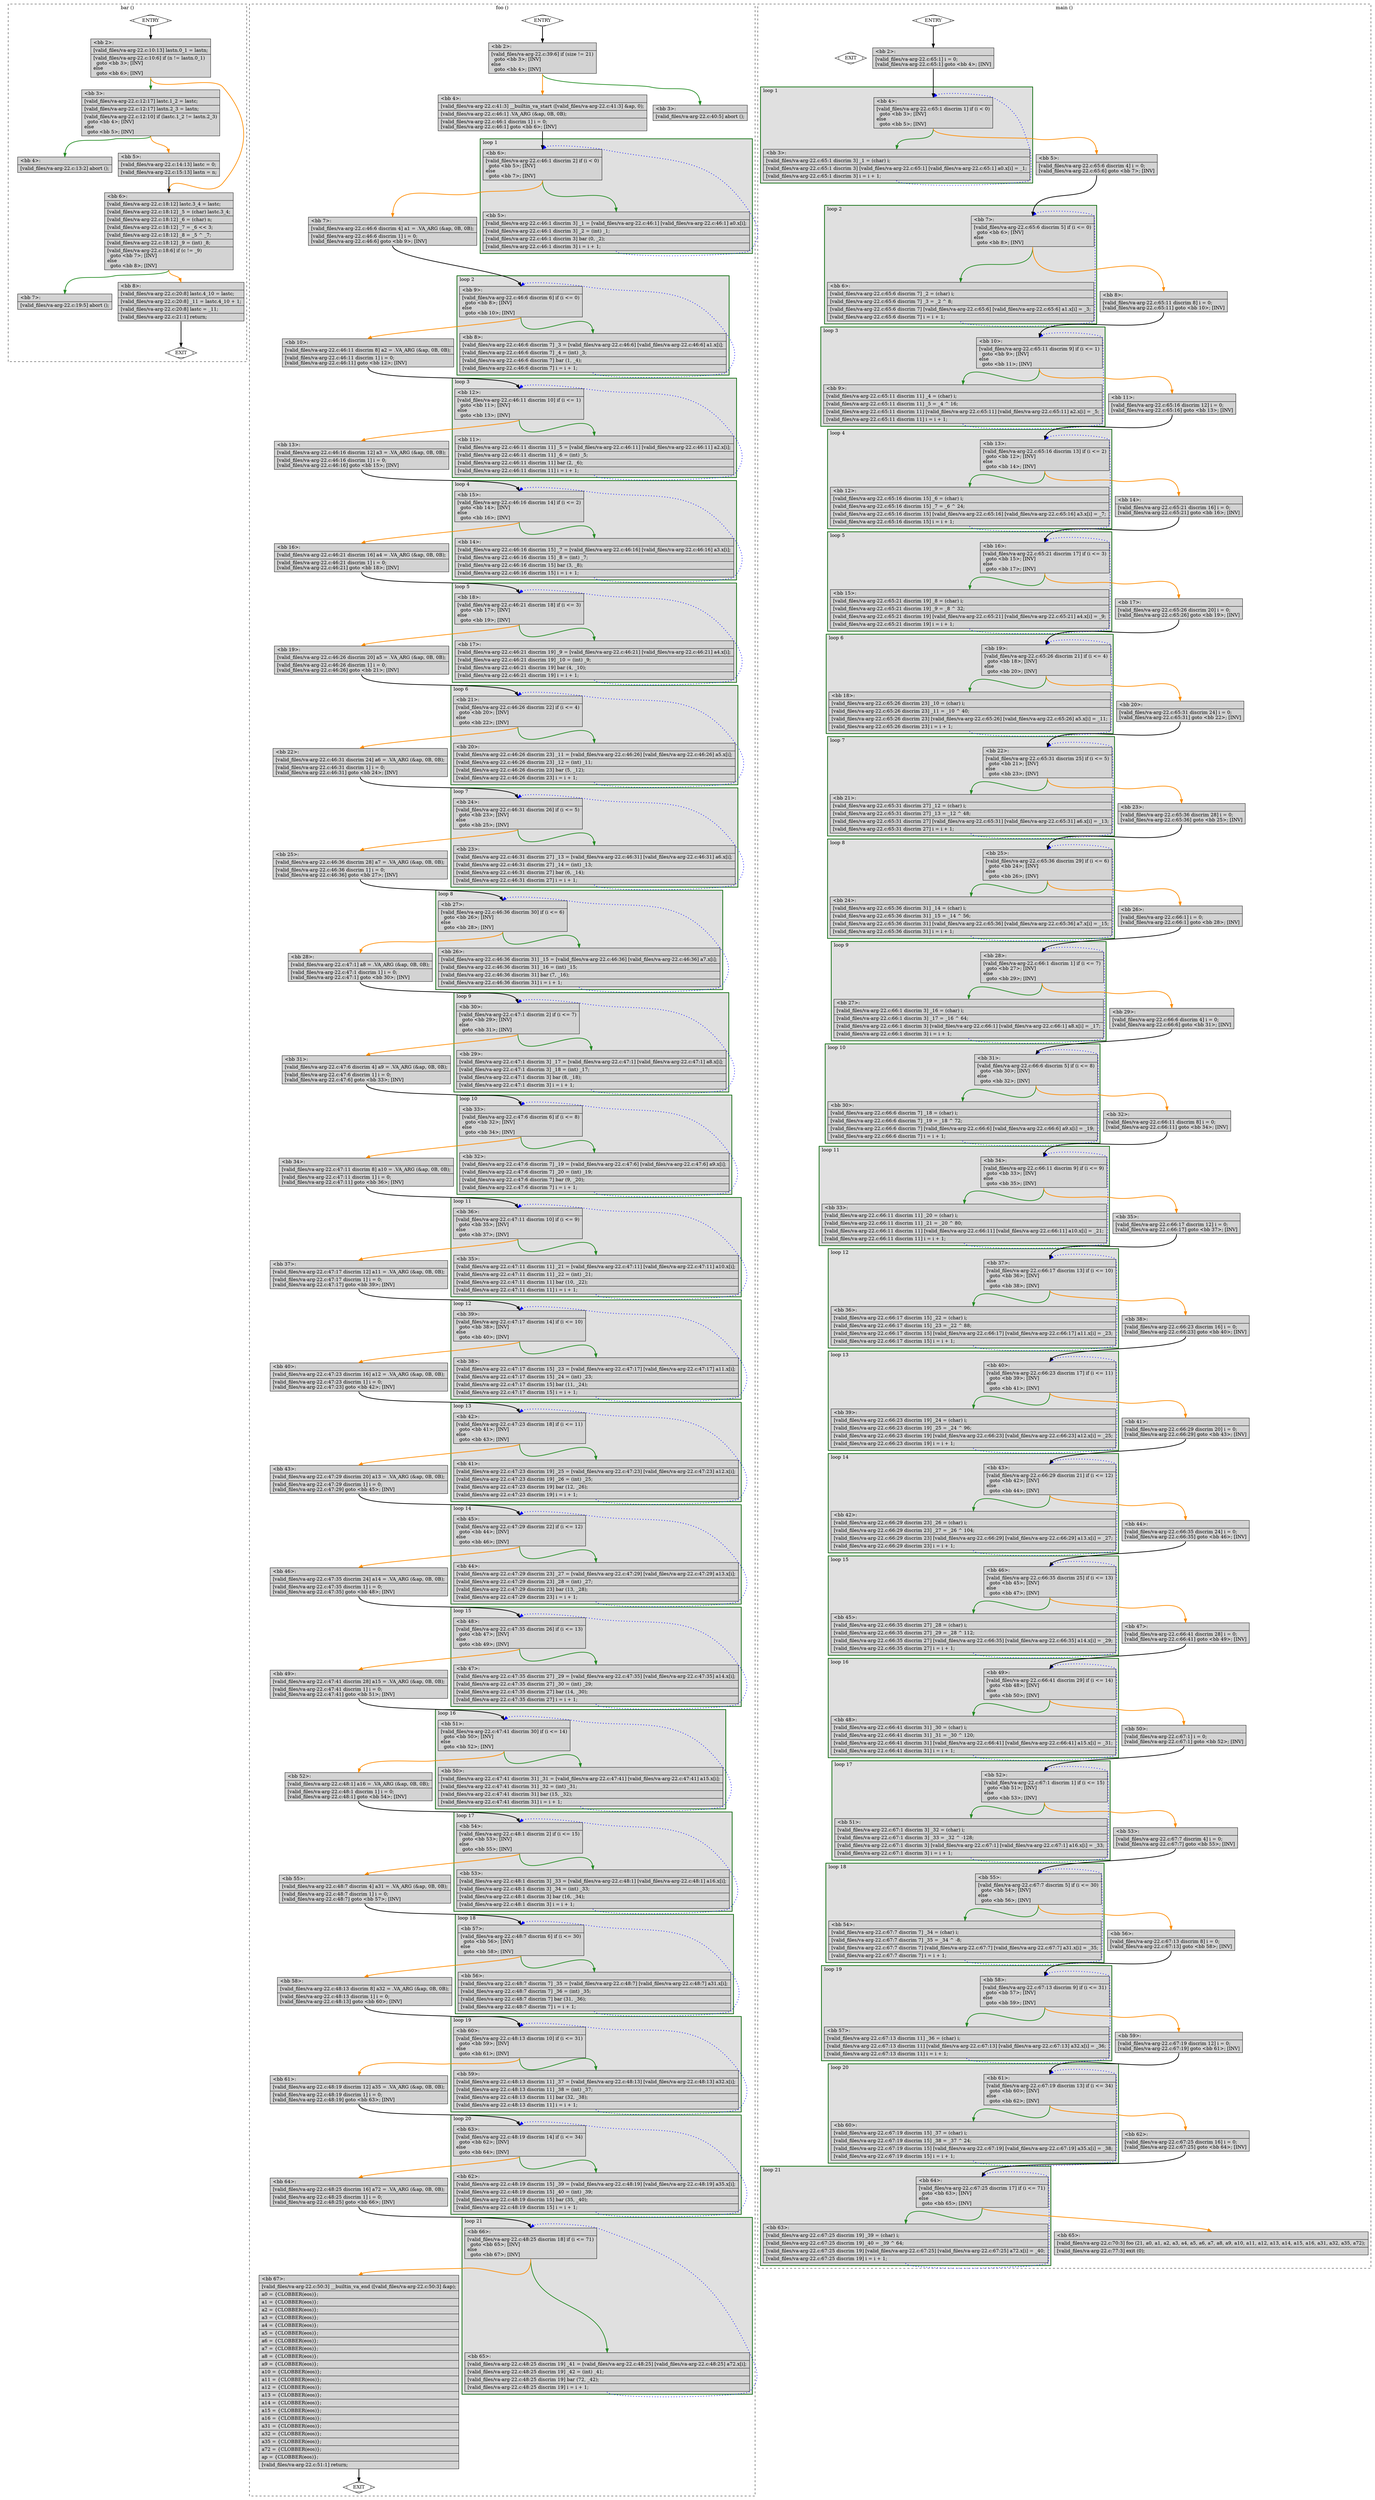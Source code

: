 digraph "a-va-arg-22.c.015t.cfg" {
overlap=false;
subgraph "cluster_bar" {
	style="dashed";
	color="black";
	label="bar ()";
	fn_0_basic_block_0 [shape=Mdiamond,style=filled,fillcolor=white,label="ENTRY"];

	fn_0_basic_block_1 [shape=Mdiamond,style=filled,fillcolor=white,label="EXIT"];

	fn_0_basic_block_2 [shape=record,style=filled,fillcolor=lightgrey,label="{\<bb\ 2\>:\l\
|[valid_files/va-arg-22.c:10:13]\ lastn.0_1\ =\ lastn;\l\
|[valid_files/va-arg-22.c:10:6]\ if\ (n\ !=\ lastn.0_1)\l\
\ \ goto\ \<bb\ 3\>;\ [INV]\l\
else\l\
\ \ goto\ \<bb\ 6\>;\ [INV]\l\
}"];

	fn_0_basic_block_3 [shape=record,style=filled,fillcolor=lightgrey,label="{\<bb\ 3\>:\l\
|[valid_files/va-arg-22.c:12:17]\ lastc.1_2\ =\ lastc;\l\
|[valid_files/va-arg-22.c:12:17]\ lastn.2_3\ =\ lastn;\l\
|[valid_files/va-arg-22.c:12:10]\ if\ (lastc.1_2\ !=\ lastn.2_3)\l\
\ \ goto\ \<bb\ 4\>;\ [INV]\l\
else\l\
\ \ goto\ \<bb\ 5\>;\ [INV]\l\
}"];

	fn_0_basic_block_4 [shape=record,style=filled,fillcolor=lightgrey,label="{\<bb\ 4\>:\l\
|[valid_files/va-arg-22.c:13:2]\ abort\ ();\l\
}"];

	fn_0_basic_block_5 [shape=record,style=filled,fillcolor=lightgrey,label="{\<bb\ 5\>:\l\
|[valid_files/va-arg-22.c:14:13]\ lastc\ =\ 0;\l\
|[valid_files/va-arg-22.c:15:13]\ lastn\ =\ n;\l\
}"];

	fn_0_basic_block_6 [shape=record,style=filled,fillcolor=lightgrey,label="{\<bb\ 6\>:\l\
|[valid_files/va-arg-22.c:18:12]\ lastc.3_4\ =\ lastc;\l\
|[valid_files/va-arg-22.c:18:12]\ _5\ =\ (char)\ lastc.3_4;\l\
|[valid_files/va-arg-22.c:18:12]\ _6\ =\ (char)\ n;\l\
|[valid_files/va-arg-22.c:18:12]\ _7\ =\ _6\ \<\<\ 3;\l\
|[valid_files/va-arg-22.c:18:12]\ _8\ =\ _5\ ^\ _7;\l\
|[valid_files/va-arg-22.c:18:12]\ _9\ =\ (int)\ _8;\l\
|[valid_files/va-arg-22.c:18:6]\ if\ (c\ !=\ _9)\l\
\ \ goto\ \<bb\ 7\>;\ [INV]\l\
else\l\
\ \ goto\ \<bb\ 8\>;\ [INV]\l\
}"];

	fn_0_basic_block_7 [shape=record,style=filled,fillcolor=lightgrey,label="{\<bb\ 7\>:\l\
|[valid_files/va-arg-22.c:19:5]\ abort\ ();\l\
}"];

	fn_0_basic_block_8 [shape=record,style=filled,fillcolor=lightgrey,label="{\<bb\ 8\>:\l\
|[valid_files/va-arg-22.c:20:8]\ lastc.4_10\ =\ lastc;\l\
|[valid_files/va-arg-22.c:20:8]\ _11\ =\ lastc.4_10\ +\ 1;\l\
|[valid_files/va-arg-22.c:20:8]\ lastc\ =\ _11;\l\
|[valid_files/va-arg-22.c:21:1]\ return;\l\
}"];

	fn_0_basic_block_0:s -> fn_0_basic_block_2:n [style="solid,bold",color=black,weight=100,constraint=true];
	fn_0_basic_block_2:s -> fn_0_basic_block_3:n [style="solid,bold",color=forestgreen,weight=10,constraint=true];
	fn_0_basic_block_2:s -> fn_0_basic_block_6:n [style="solid,bold",color=darkorange,weight=10,constraint=true];
	fn_0_basic_block_3:s -> fn_0_basic_block_4:n [style="solid,bold",color=forestgreen,weight=10,constraint=true];
	fn_0_basic_block_3:s -> fn_0_basic_block_5:n [style="solid,bold",color=darkorange,weight=10,constraint=true];
	fn_0_basic_block_5:s -> fn_0_basic_block_6:n [style="solid,bold",color=black,weight=100,constraint=true];
	fn_0_basic_block_6:s -> fn_0_basic_block_7:n [style="solid,bold",color=forestgreen,weight=10,constraint=true];
	fn_0_basic_block_6:s -> fn_0_basic_block_8:n [style="solid,bold",color=darkorange,weight=10,constraint=true];
	fn_0_basic_block_8:s -> fn_0_basic_block_1:n [style="solid,bold",color=black,weight=10,constraint=true];
	fn_0_basic_block_0:s -> fn_0_basic_block_1:n [style="invis",constraint=true];
}
subgraph "cluster_foo" {
	style="dashed";
	color="black";
	label="foo ()";
	subgraph cluster_1_21 {
	style="filled";
	color="darkgreen";
	fillcolor="grey88";
	label="loop 21";
	labeljust=l;
	penwidth=2;
	fn_1_basic_block_66 [shape=record,style=filled,fillcolor=lightgrey,label="{\<bb\ 66\>:\l\
|[valid_files/va-arg-22.c:48:25\ discrim\ 18]\ if\ (i\ \<=\ 71)\l\
\ \ goto\ \<bb\ 65\>;\ [INV]\l\
else\l\
\ \ goto\ \<bb\ 67\>;\ [INV]\l\
}"];

	fn_1_basic_block_65 [shape=record,style=filled,fillcolor=lightgrey,label="{\<bb\ 65\>:\l\
|[valid_files/va-arg-22.c:48:25\ discrim\ 19]\ _41\ =\ [valid_files/va-arg-22.c:48:25]\ [valid_files/va-arg-22.c:48:25]\ a72.x[i];\l\
|[valid_files/va-arg-22.c:48:25\ discrim\ 19]\ _42\ =\ (int)\ _41;\l\
|[valid_files/va-arg-22.c:48:25\ discrim\ 19]\ bar\ (72,\ _42);\l\
|[valid_files/va-arg-22.c:48:25\ discrim\ 19]\ i\ =\ i\ +\ 1;\l\
}"];

	}
	subgraph cluster_1_20 {
	style="filled";
	color="darkgreen";
	fillcolor="grey88";
	label="loop 20";
	labeljust=l;
	penwidth=2;
	fn_1_basic_block_63 [shape=record,style=filled,fillcolor=lightgrey,label="{\<bb\ 63\>:\l\
|[valid_files/va-arg-22.c:48:19\ discrim\ 14]\ if\ (i\ \<=\ 34)\l\
\ \ goto\ \<bb\ 62\>;\ [INV]\l\
else\l\
\ \ goto\ \<bb\ 64\>;\ [INV]\l\
}"];

	fn_1_basic_block_62 [shape=record,style=filled,fillcolor=lightgrey,label="{\<bb\ 62\>:\l\
|[valid_files/va-arg-22.c:48:19\ discrim\ 15]\ _39\ =\ [valid_files/va-arg-22.c:48:19]\ [valid_files/va-arg-22.c:48:19]\ a35.x[i];\l\
|[valid_files/va-arg-22.c:48:19\ discrim\ 15]\ _40\ =\ (int)\ _39;\l\
|[valid_files/va-arg-22.c:48:19\ discrim\ 15]\ bar\ (35,\ _40);\l\
|[valid_files/va-arg-22.c:48:19\ discrim\ 15]\ i\ =\ i\ +\ 1;\l\
}"];

	}
	subgraph cluster_1_19 {
	style="filled";
	color="darkgreen";
	fillcolor="grey88";
	label="loop 19";
	labeljust=l;
	penwidth=2;
	fn_1_basic_block_60 [shape=record,style=filled,fillcolor=lightgrey,label="{\<bb\ 60\>:\l\
|[valid_files/va-arg-22.c:48:13\ discrim\ 10]\ if\ (i\ \<=\ 31)\l\
\ \ goto\ \<bb\ 59\>;\ [INV]\l\
else\l\
\ \ goto\ \<bb\ 61\>;\ [INV]\l\
}"];

	fn_1_basic_block_59 [shape=record,style=filled,fillcolor=lightgrey,label="{\<bb\ 59\>:\l\
|[valid_files/va-arg-22.c:48:13\ discrim\ 11]\ _37\ =\ [valid_files/va-arg-22.c:48:13]\ [valid_files/va-arg-22.c:48:13]\ a32.x[i];\l\
|[valid_files/va-arg-22.c:48:13\ discrim\ 11]\ _38\ =\ (int)\ _37;\l\
|[valid_files/va-arg-22.c:48:13\ discrim\ 11]\ bar\ (32,\ _38);\l\
|[valid_files/va-arg-22.c:48:13\ discrim\ 11]\ i\ =\ i\ +\ 1;\l\
}"];

	}
	subgraph cluster_1_18 {
	style="filled";
	color="darkgreen";
	fillcolor="grey88";
	label="loop 18";
	labeljust=l;
	penwidth=2;
	fn_1_basic_block_57 [shape=record,style=filled,fillcolor=lightgrey,label="{\<bb\ 57\>:\l\
|[valid_files/va-arg-22.c:48:7\ discrim\ 6]\ if\ (i\ \<=\ 30)\l\
\ \ goto\ \<bb\ 56\>;\ [INV]\l\
else\l\
\ \ goto\ \<bb\ 58\>;\ [INV]\l\
}"];

	fn_1_basic_block_56 [shape=record,style=filled,fillcolor=lightgrey,label="{\<bb\ 56\>:\l\
|[valid_files/va-arg-22.c:48:7\ discrim\ 7]\ _35\ =\ [valid_files/va-arg-22.c:48:7]\ [valid_files/va-arg-22.c:48:7]\ a31.x[i];\l\
|[valid_files/va-arg-22.c:48:7\ discrim\ 7]\ _36\ =\ (int)\ _35;\l\
|[valid_files/va-arg-22.c:48:7\ discrim\ 7]\ bar\ (31,\ _36);\l\
|[valid_files/va-arg-22.c:48:7\ discrim\ 7]\ i\ =\ i\ +\ 1;\l\
}"];

	}
	subgraph cluster_1_17 {
	style="filled";
	color="darkgreen";
	fillcolor="grey88";
	label="loop 17";
	labeljust=l;
	penwidth=2;
	fn_1_basic_block_54 [shape=record,style=filled,fillcolor=lightgrey,label="{\<bb\ 54\>:\l\
|[valid_files/va-arg-22.c:48:1\ discrim\ 2]\ if\ (i\ \<=\ 15)\l\
\ \ goto\ \<bb\ 53\>;\ [INV]\l\
else\l\
\ \ goto\ \<bb\ 55\>;\ [INV]\l\
}"];

	fn_1_basic_block_53 [shape=record,style=filled,fillcolor=lightgrey,label="{\<bb\ 53\>:\l\
|[valid_files/va-arg-22.c:48:1\ discrim\ 3]\ _33\ =\ [valid_files/va-arg-22.c:48:1]\ [valid_files/va-arg-22.c:48:1]\ a16.x[i];\l\
|[valid_files/va-arg-22.c:48:1\ discrim\ 3]\ _34\ =\ (int)\ _33;\l\
|[valid_files/va-arg-22.c:48:1\ discrim\ 3]\ bar\ (16,\ _34);\l\
|[valid_files/va-arg-22.c:48:1\ discrim\ 3]\ i\ =\ i\ +\ 1;\l\
}"];

	}
	subgraph cluster_1_16 {
	style="filled";
	color="darkgreen";
	fillcolor="grey88";
	label="loop 16";
	labeljust=l;
	penwidth=2;
	fn_1_basic_block_51 [shape=record,style=filled,fillcolor=lightgrey,label="{\<bb\ 51\>:\l\
|[valid_files/va-arg-22.c:47:41\ discrim\ 30]\ if\ (i\ \<=\ 14)\l\
\ \ goto\ \<bb\ 50\>;\ [INV]\l\
else\l\
\ \ goto\ \<bb\ 52\>;\ [INV]\l\
}"];

	fn_1_basic_block_50 [shape=record,style=filled,fillcolor=lightgrey,label="{\<bb\ 50\>:\l\
|[valid_files/va-arg-22.c:47:41\ discrim\ 31]\ _31\ =\ [valid_files/va-arg-22.c:47:41]\ [valid_files/va-arg-22.c:47:41]\ a15.x[i];\l\
|[valid_files/va-arg-22.c:47:41\ discrim\ 31]\ _32\ =\ (int)\ _31;\l\
|[valid_files/va-arg-22.c:47:41\ discrim\ 31]\ bar\ (15,\ _32);\l\
|[valid_files/va-arg-22.c:47:41\ discrim\ 31]\ i\ =\ i\ +\ 1;\l\
}"];

	}
	subgraph cluster_1_15 {
	style="filled";
	color="darkgreen";
	fillcolor="grey88";
	label="loop 15";
	labeljust=l;
	penwidth=2;
	fn_1_basic_block_48 [shape=record,style=filled,fillcolor=lightgrey,label="{\<bb\ 48\>:\l\
|[valid_files/va-arg-22.c:47:35\ discrim\ 26]\ if\ (i\ \<=\ 13)\l\
\ \ goto\ \<bb\ 47\>;\ [INV]\l\
else\l\
\ \ goto\ \<bb\ 49\>;\ [INV]\l\
}"];

	fn_1_basic_block_47 [shape=record,style=filled,fillcolor=lightgrey,label="{\<bb\ 47\>:\l\
|[valid_files/va-arg-22.c:47:35\ discrim\ 27]\ _29\ =\ [valid_files/va-arg-22.c:47:35]\ [valid_files/va-arg-22.c:47:35]\ a14.x[i];\l\
|[valid_files/va-arg-22.c:47:35\ discrim\ 27]\ _30\ =\ (int)\ _29;\l\
|[valid_files/va-arg-22.c:47:35\ discrim\ 27]\ bar\ (14,\ _30);\l\
|[valid_files/va-arg-22.c:47:35\ discrim\ 27]\ i\ =\ i\ +\ 1;\l\
}"];

	}
	subgraph cluster_1_14 {
	style="filled";
	color="darkgreen";
	fillcolor="grey88";
	label="loop 14";
	labeljust=l;
	penwidth=2;
	fn_1_basic_block_45 [shape=record,style=filled,fillcolor=lightgrey,label="{\<bb\ 45\>:\l\
|[valid_files/va-arg-22.c:47:29\ discrim\ 22]\ if\ (i\ \<=\ 12)\l\
\ \ goto\ \<bb\ 44\>;\ [INV]\l\
else\l\
\ \ goto\ \<bb\ 46\>;\ [INV]\l\
}"];

	fn_1_basic_block_44 [shape=record,style=filled,fillcolor=lightgrey,label="{\<bb\ 44\>:\l\
|[valid_files/va-arg-22.c:47:29\ discrim\ 23]\ _27\ =\ [valid_files/va-arg-22.c:47:29]\ [valid_files/va-arg-22.c:47:29]\ a13.x[i];\l\
|[valid_files/va-arg-22.c:47:29\ discrim\ 23]\ _28\ =\ (int)\ _27;\l\
|[valid_files/va-arg-22.c:47:29\ discrim\ 23]\ bar\ (13,\ _28);\l\
|[valid_files/va-arg-22.c:47:29\ discrim\ 23]\ i\ =\ i\ +\ 1;\l\
}"];

	}
	subgraph cluster_1_13 {
	style="filled";
	color="darkgreen";
	fillcolor="grey88";
	label="loop 13";
	labeljust=l;
	penwidth=2;
	fn_1_basic_block_42 [shape=record,style=filled,fillcolor=lightgrey,label="{\<bb\ 42\>:\l\
|[valid_files/va-arg-22.c:47:23\ discrim\ 18]\ if\ (i\ \<=\ 11)\l\
\ \ goto\ \<bb\ 41\>;\ [INV]\l\
else\l\
\ \ goto\ \<bb\ 43\>;\ [INV]\l\
}"];

	fn_1_basic_block_41 [shape=record,style=filled,fillcolor=lightgrey,label="{\<bb\ 41\>:\l\
|[valid_files/va-arg-22.c:47:23\ discrim\ 19]\ _25\ =\ [valid_files/va-arg-22.c:47:23]\ [valid_files/va-arg-22.c:47:23]\ a12.x[i];\l\
|[valid_files/va-arg-22.c:47:23\ discrim\ 19]\ _26\ =\ (int)\ _25;\l\
|[valid_files/va-arg-22.c:47:23\ discrim\ 19]\ bar\ (12,\ _26);\l\
|[valid_files/va-arg-22.c:47:23\ discrim\ 19]\ i\ =\ i\ +\ 1;\l\
}"];

	}
	subgraph cluster_1_12 {
	style="filled";
	color="darkgreen";
	fillcolor="grey88";
	label="loop 12";
	labeljust=l;
	penwidth=2;
	fn_1_basic_block_39 [shape=record,style=filled,fillcolor=lightgrey,label="{\<bb\ 39\>:\l\
|[valid_files/va-arg-22.c:47:17\ discrim\ 14]\ if\ (i\ \<=\ 10)\l\
\ \ goto\ \<bb\ 38\>;\ [INV]\l\
else\l\
\ \ goto\ \<bb\ 40\>;\ [INV]\l\
}"];

	fn_1_basic_block_38 [shape=record,style=filled,fillcolor=lightgrey,label="{\<bb\ 38\>:\l\
|[valid_files/va-arg-22.c:47:17\ discrim\ 15]\ _23\ =\ [valid_files/va-arg-22.c:47:17]\ [valid_files/va-arg-22.c:47:17]\ a11.x[i];\l\
|[valid_files/va-arg-22.c:47:17\ discrim\ 15]\ _24\ =\ (int)\ _23;\l\
|[valid_files/va-arg-22.c:47:17\ discrim\ 15]\ bar\ (11,\ _24);\l\
|[valid_files/va-arg-22.c:47:17\ discrim\ 15]\ i\ =\ i\ +\ 1;\l\
}"];

	}
	subgraph cluster_1_11 {
	style="filled";
	color="darkgreen";
	fillcolor="grey88";
	label="loop 11";
	labeljust=l;
	penwidth=2;
	fn_1_basic_block_36 [shape=record,style=filled,fillcolor=lightgrey,label="{\<bb\ 36\>:\l\
|[valid_files/va-arg-22.c:47:11\ discrim\ 10]\ if\ (i\ \<=\ 9)\l\
\ \ goto\ \<bb\ 35\>;\ [INV]\l\
else\l\
\ \ goto\ \<bb\ 37\>;\ [INV]\l\
}"];

	fn_1_basic_block_35 [shape=record,style=filled,fillcolor=lightgrey,label="{\<bb\ 35\>:\l\
|[valid_files/va-arg-22.c:47:11\ discrim\ 11]\ _21\ =\ [valid_files/va-arg-22.c:47:11]\ [valid_files/va-arg-22.c:47:11]\ a10.x[i];\l\
|[valid_files/va-arg-22.c:47:11\ discrim\ 11]\ _22\ =\ (int)\ _21;\l\
|[valid_files/va-arg-22.c:47:11\ discrim\ 11]\ bar\ (10,\ _22);\l\
|[valid_files/va-arg-22.c:47:11\ discrim\ 11]\ i\ =\ i\ +\ 1;\l\
}"];

	}
	subgraph cluster_1_10 {
	style="filled";
	color="darkgreen";
	fillcolor="grey88";
	label="loop 10";
	labeljust=l;
	penwidth=2;
	fn_1_basic_block_33 [shape=record,style=filled,fillcolor=lightgrey,label="{\<bb\ 33\>:\l\
|[valid_files/va-arg-22.c:47:6\ discrim\ 6]\ if\ (i\ \<=\ 8)\l\
\ \ goto\ \<bb\ 32\>;\ [INV]\l\
else\l\
\ \ goto\ \<bb\ 34\>;\ [INV]\l\
}"];

	fn_1_basic_block_32 [shape=record,style=filled,fillcolor=lightgrey,label="{\<bb\ 32\>:\l\
|[valid_files/va-arg-22.c:47:6\ discrim\ 7]\ _19\ =\ [valid_files/va-arg-22.c:47:6]\ [valid_files/va-arg-22.c:47:6]\ a9.x[i];\l\
|[valid_files/va-arg-22.c:47:6\ discrim\ 7]\ _20\ =\ (int)\ _19;\l\
|[valid_files/va-arg-22.c:47:6\ discrim\ 7]\ bar\ (9,\ _20);\l\
|[valid_files/va-arg-22.c:47:6\ discrim\ 7]\ i\ =\ i\ +\ 1;\l\
}"];

	}
	subgraph cluster_1_9 {
	style="filled";
	color="darkgreen";
	fillcolor="grey88";
	label="loop 9";
	labeljust=l;
	penwidth=2;
	fn_1_basic_block_30 [shape=record,style=filled,fillcolor=lightgrey,label="{\<bb\ 30\>:\l\
|[valid_files/va-arg-22.c:47:1\ discrim\ 2]\ if\ (i\ \<=\ 7)\l\
\ \ goto\ \<bb\ 29\>;\ [INV]\l\
else\l\
\ \ goto\ \<bb\ 31\>;\ [INV]\l\
}"];

	fn_1_basic_block_29 [shape=record,style=filled,fillcolor=lightgrey,label="{\<bb\ 29\>:\l\
|[valid_files/va-arg-22.c:47:1\ discrim\ 3]\ _17\ =\ [valid_files/va-arg-22.c:47:1]\ [valid_files/va-arg-22.c:47:1]\ a8.x[i];\l\
|[valid_files/va-arg-22.c:47:1\ discrim\ 3]\ _18\ =\ (int)\ _17;\l\
|[valid_files/va-arg-22.c:47:1\ discrim\ 3]\ bar\ (8,\ _18);\l\
|[valid_files/va-arg-22.c:47:1\ discrim\ 3]\ i\ =\ i\ +\ 1;\l\
}"];

	}
	subgraph cluster_1_8 {
	style="filled";
	color="darkgreen";
	fillcolor="grey88";
	label="loop 8";
	labeljust=l;
	penwidth=2;
	fn_1_basic_block_27 [shape=record,style=filled,fillcolor=lightgrey,label="{\<bb\ 27\>:\l\
|[valid_files/va-arg-22.c:46:36\ discrim\ 30]\ if\ (i\ \<=\ 6)\l\
\ \ goto\ \<bb\ 26\>;\ [INV]\l\
else\l\
\ \ goto\ \<bb\ 28\>;\ [INV]\l\
}"];

	fn_1_basic_block_26 [shape=record,style=filled,fillcolor=lightgrey,label="{\<bb\ 26\>:\l\
|[valid_files/va-arg-22.c:46:36\ discrim\ 31]\ _15\ =\ [valid_files/va-arg-22.c:46:36]\ [valid_files/va-arg-22.c:46:36]\ a7.x[i];\l\
|[valid_files/va-arg-22.c:46:36\ discrim\ 31]\ _16\ =\ (int)\ _15;\l\
|[valid_files/va-arg-22.c:46:36\ discrim\ 31]\ bar\ (7,\ _16);\l\
|[valid_files/va-arg-22.c:46:36\ discrim\ 31]\ i\ =\ i\ +\ 1;\l\
}"];

	}
	subgraph cluster_1_7 {
	style="filled";
	color="darkgreen";
	fillcolor="grey88";
	label="loop 7";
	labeljust=l;
	penwidth=2;
	fn_1_basic_block_24 [shape=record,style=filled,fillcolor=lightgrey,label="{\<bb\ 24\>:\l\
|[valid_files/va-arg-22.c:46:31\ discrim\ 26]\ if\ (i\ \<=\ 5)\l\
\ \ goto\ \<bb\ 23\>;\ [INV]\l\
else\l\
\ \ goto\ \<bb\ 25\>;\ [INV]\l\
}"];

	fn_1_basic_block_23 [shape=record,style=filled,fillcolor=lightgrey,label="{\<bb\ 23\>:\l\
|[valid_files/va-arg-22.c:46:31\ discrim\ 27]\ _13\ =\ [valid_files/va-arg-22.c:46:31]\ [valid_files/va-arg-22.c:46:31]\ a6.x[i];\l\
|[valid_files/va-arg-22.c:46:31\ discrim\ 27]\ _14\ =\ (int)\ _13;\l\
|[valid_files/va-arg-22.c:46:31\ discrim\ 27]\ bar\ (6,\ _14);\l\
|[valid_files/va-arg-22.c:46:31\ discrim\ 27]\ i\ =\ i\ +\ 1;\l\
}"];

	}
	subgraph cluster_1_6 {
	style="filled";
	color="darkgreen";
	fillcolor="grey88";
	label="loop 6";
	labeljust=l;
	penwidth=2;
	fn_1_basic_block_21 [shape=record,style=filled,fillcolor=lightgrey,label="{\<bb\ 21\>:\l\
|[valid_files/va-arg-22.c:46:26\ discrim\ 22]\ if\ (i\ \<=\ 4)\l\
\ \ goto\ \<bb\ 20\>;\ [INV]\l\
else\l\
\ \ goto\ \<bb\ 22\>;\ [INV]\l\
}"];

	fn_1_basic_block_20 [shape=record,style=filled,fillcolor=lightgrey,label="{\<bb\ 20\>:\l\
|[valid_files/va-arg-22.c:46:26\ discrim\ 23]\ _11\ =\ [valid_files/va-arg-22.c:46:26]\ [valid_files/va-arg-22.c:46:26]\ a5.x[i];\l\
|[valid_files/va-arg-22.c:46:26\ discrim\ 23]\ _12\ =\ (int)\ _11;\l\
|[valid_files/va-arg-22.c:46:26\ discrim\ 23]\ bar\ (5,\ _12);\l\
|[valid_files/va-arg-22.c:46:26\ discrim\ 23]\ i\ =\ i\ +\ 1;\l\
}"];

	}
	subgraph cluster_1_5 {
	style="filled";
	color="darkgreen";
	fillcolor="grey88";
	label="loop 5";
	labeljust=l;
	penwidth=2;
	fn_1_basic_block_18 [shape=record,style=filled,fillcolor=lightgrey,label="{\<bb\ 18\>:\l\
|[valid_files/va-arg-22.c:46:21\ discrim\ 18]\ if\ (i\ \<=\ 3)\l\
\ \ goto\ \<bb\ 17\>;\ [INV]\l\
else\l\
\ \ goto\ \<bb\ 19\>;\ [INV]\l\
}"];

	fn_1_basic_block_17 [shape=record,style=filled,fillcolor=lightgrey,label="{\<bb\ 17\>:\l\
|[valid_files/va-arg-22.c:46:21\ discrim\ 19]\ _9\ =\ [valid_files/va-arg-22.c:46:21]\ [valid_files/va-arg-22.c:46:21]\ a4.x[i];\l\
|[valid_files/va-arg-22.c:46:21\ discrim\ 19]\ _10\ =\ (int)\ _9;\l\
|[valid_files/va-arg-22.c:46:21\ discrim\ 19]\ bar\ (4,\ _10);\l\
|[valid_files/va-arg-22.c:46:21\ discrim\ 19]\ i\ =\ i\ +\ 1;\l\
}"];

	}
	subgraph cluster_1_4 {
	style="filled";
	color="darkgreen";
	fillcolor="grey88";
	label="loop 4";
	labeljust=l;
	penwidth=2;
	fn_1_basic_block_15 [shape=record,style=filled,fillcolor=lightgrey,label="{\<bb\ 15\>:\l\
|[valid_files/va-arg-22.c:46:16\ discrim\ 14]\ if\ (i\ \<=\ 2)\l\
\ \ goto\ \<bb\ 14\>;\ [INV]\l\
else\l\
\ \ goto\ \<bb\ 16\>;\ [INV]\l\
}"];

	fn_1_basic_block_14 [shape=record,style=filled,fillcolor=lightgrey,label="{\<bb\ 14\>:\l\
|[valid_files/va-arg-22.c:46:16\ discrim\ 15]\ _7\ =\ [valid_files/va-arg-22.c:46:16]\ [valid_files/va-arg-22.c:46:16]\ a3.x[i];\l\
|[valid_files/va-arg-22.c:46:16\ discrim\ 15]\ _8\ =\ (int)\ _7;\l\
|[valid_files/va-arg-22.c:46:16\ discrim\ 15]\ bar\ (3,\ _8);\l\
|[valid_files/va-arg-22.c:46:16\ discrim\ 15]\ i\ =\ i\ +\ 1;\l\
}"];

	}
	subgraph cluster_1_3 {
	style="filled";
	color="darkgreen";
	fillcolor="grey88";
	label="loop 3";
	labeljust=l;
	penwidth=2;
	fn_1_basic_block_12 [shape=record,style=filled,fillcolor=lightgrey,label="{\<bb\ 12\>:\l\
|[valid_files/va-arg-22.c:46:11\ discrim\ 10]\ if\ (i\ \<=\ 1)\l\
\ \ goto\ \<bb\ 11\>;\ [INV]\l\
else\l\
\ \ goto\ \<bb\ 13\>;\ [INV]\l\
}"];

	fn_1_basic_block_11 [shape=record,style=filled,fillcolor=lightgrey,label="{\<bb\ 11\>:\l\
|[valid_files/va-arg-22.c:46:11\ discrim\ 11]\ _5\ =\ [valid_files/va-arg-22.c:46:11]\ [valid_files/va-arg-22.c:46:11]\ a2.x[i];\l\
|[valid_files/va-arg-22.c:46:11\ discrim\ 11]\ _6\ =\ (int)\ _5;\l\
|[valid_files/va-arg-22.c:46:11\ discrim\ 11]\ bar\ (2,\ _6);\l\
|[valid_files/va-arg-22.c:46:11\ discrim\ 11]\ i\ =\ i\ +\ 1;\l\
}"];

	}
	subgraph cluster_1_2 {
	style="filled";
	color="darkgreen";
	fillcolor="grey88";
	label="loop 2";
	labeljust=l;
	penwidth=2;
	fn_1_basic_block_9 [shape=record,style=filled,fillcolor=lightgrey,label="{\<bb\ 9\>:\l\
|[valid_files/va-arg-22.c:46:6\ discrim\ 6]\ if\ (i\ \<=\ 0)\l\
\ \ goto\ \<bb\ 8\>;\ [INV]\l\
else\l\
\ \ goto\ \<bb\ 10\>;\ [INV]\l\
}"];

	fn_1_basic_block_8 [shape=record,style=filled,fillcolor=lightgrey,label="{\<bb\ 8\>:\l\
|[valid_files/va-arg-22.c:46:6\ discrim\ 7]\ _3\ =\ [valid_files/va-arg-22.c:46:6]\ [valid_files/va-arg-22.c:46:6]\ a1.x[i];\l\
|[valid_files/va-arg-22.c:46:6\ discrim\ 7]\ _4\ =\ (int)\ _3;\l\
|[valid_files/va-arg-22.c:46:6\ discrim\ 7]\ bar\ (1,\ _4);\l\
|[valid_files/va-arg-22.c:46:6\ discrim\ 7]\ i\ =\ i\ +\ 1;\l\
}"];

	}
	subgraph cluster_1_1 {
	style="filled";
	color="darkgreen";
	fillcolor="grey88";
	label="loop 1";
	labeljust=l;
	penwidth=2;
	fn_1_basic_block_6 [shape=record,style=filled,fillcolor=lightgrey,label="{\<bb\ 6\>:\l\
|[valid_files/va-arg-22.c:46:1\ discrim\ 2]\ if\ (i\ \<\ 0)\l\
\ \ goto\ \<bb\ 5\>;\ [INV]\l\
else\l\
\ \ goto\ \<bb\ 7\>;\ [INV]\l\
}"];

	fn_1_basic_block_5 [shape=record,style=filled,fillcolor=lightgrey,label="{\<bb\ 5\>:\l\
|[valid_files/va-arg-22.c:46:1\ discrim\ 3]\ _1\ =\ [valid_files/va-arg-22.c:46:1]\ [valid_files/va-arg-22.c:46:1]\ a0.x[i];\l\
|[valid_files/va-arg-22.c:46:1\ discrim\ 3]\ _2\ =\ (int)\ _1;\l\
|[valid_files/va-arg-22.c:46:1\ discrim\ 3]\ bar\ (0,\ _2);\l\
|[valid_files/va-arg-22.c:46:1\ discrim\ 3]\ i\ =\ i\ +\ 1;\l\
}"];

	}
	fn_1_basic_block_0 [shape=Mdiamond,style=filled,fillcolor=white,label="ENTRY"];

	fn_1_basic_block_1 [shape=Mdiamond,style=filled,fillcolor=white,label="EXIT"];

	fn_1_basic_block_2 [shape=record,style=filled,fillcolor=lightgrey,label="{\<bb\ 2\>:\l\
|[valid_files/va-arg-22.c:39:6]\ if\ (size\ !=\ 21)\l\
\ \ goto\ \<bb\ 3\>;\ [INV]\l\
else\l\
\ \ goto\ \<bb\ 4\>;\ [INV]\l\
}"];

	fn_1_basic_block_3 [shape=record,style=filled,fillcolor=lightgrey,label="{\<bb\ 3\>:\l\
|[valid_files/va-arg-22.c:40:5]\ abort\ ();\l\
}"];

	fn_1_basic_block_4 [shape=record,style=filled,fillcolor=lightgrey,label="{\<bb\ 4\>:\l\
|[valid_files/va-arg-22.c:41:3]\ __builtin_va_start\ ([valid_files/va-arg-22.c:41:3]\ &ap,\ 0);\l\
|[valid_files/va-arg-22.c:46:1]\ .VA_ARG\ (&ap,\ 0B,\ 0B);\l\
|[valid_files/va-arg-22.c:46:1\ discrim\ 1]\ i\ =\ 0;\l\
[valid_files/va-arg-22.c:46:1]\ goto\ \<bb\ 6\>;\ [INV]\l\
}"];

	fn_1_basic_block_7 [shape=record,style=filled,fillcolor=lightgrey,label="{\<bb\ 7\>:\l\
|[valid_files/va-arg-22.c:46:6\ discrim\ 4]\ a1\ =\ .VA_ARG\ (&ap,\ 0B,\ 0B);\l\
|[valid_files/va-arg-22.c:46:6\ discrim\ 1]\ i\ =\ 0;\l\
[valid_files/va-arg-22.c:46:6]\ goto\ \<bb\ 9\>;\ [INV]\l\
}"];

	fn_1_basic_block_10 [shape=record,style=filled,fillcolor=lightgrey,label="{\<bb\ 10\>:\l\
|[valid_files/va-arg-22.c:46:11\ discrim\ 8]\ a2\ =\ .VA_ARG\ (&ap,\ 0B,\ 0B);\l\
|[valid_files/va-arg-22.c:46:11\ discrim\ 1]\ i\ =\ 0;\l\
[valid_files/va-arg-22.c:46:11]\ goto\ \<bb\ 12\>;\ [INV]\l\
}"];

	fn_1_basic_block_13 [shape=record,style=filled,fillcolor=lightgrey,label="{\<bb\ 13\>:\l\
|[valid_files/va-arg-22.c:46:16\ discrim\ 12]\ a3\ =\ .VA_ARG\ (&ap,\ 0B,\ 0B);\l\
|[valid_files/va-arg-22.c:46:16\ discrim\ 1]\ i\ =\ 0;\l\
[valid_files/va-arg-22.c:46:16]\ goto\ \<bb\ 15\>;\ [INV]\l\
}"];

	fn_1_basic_block_16 [shape=record,style=filled,fillcolor=lightgrey,label="{\<bb\ 16\>:\l\
|[valid_files/va-arg-22.c:46:21\ discrim\ 16]\ a4\ =\ .VA_ARG\ (&ap,\ 0B,\ 0B);\l\
|[valid_files/va-arg-22.c:46:21\ discrim\ 1]\ i\ =\ 0;\l\
[valid_files/va-arg-22.c:46:21]\ goto\ \<bb\ 18\>;\ [INV]\l\
}"];

	fn_1_basic_block_19 [shape=record,style=filled,fillcolor=lightgrey,label="{\<bb\ 19\>:\l\
|[valid_files/va-arg-22.c:46:26\ discrim\ 20]\ a5\ =\ .VA_ARG\ (&ap,\ 0B,\ 0B);\l\
|[valid_files/va-arg-22.c:46:26\ discrim\ 1]\ i\ =\ 0;\l\
[valid_files/va-arg-22.c:46:26]\ goto\ \<bb\ 21\>;\ [INV]\l\
}"];

	fn_1_basic_block_22 [shape=record,style=filled,fillcolor=lightgrey,label="{\<bb\ 22\>:\l\
|[valid_files/va-arg-22.c:46:31\ discrim\ 24]\ a6\ =\ .VA_ARG\ (&ap,\ 0B,\ 0B);\l\
|[valid_files/va-arg-22.c:46:31\ discrim\ 1]\ i\ =\ 0;\l\
[valid_files/va-arg-22.c:46:31]\ goto\ \<bb\ 24\>;\ [INV]\l\
}"];

	fn_1_basic_block_25 [shape=record,style=filled,fillcolor=lightgrey,label="{\<bb\ 25\>:\l\
|[valid_files/va-arg-22.c:46:36\ discrim\ 28]\ a7\ =\ .VA_ARG\ (&ap,\ 0B,\ 0B);\l\
|[valid_files/va-arg-22.c:46:36\ discrim\ 1]\ i\ =\ 0;\l\
[valid_files/va-arg-22.c:46:36]\ goto\ \<bb\ 27\>;\ [INV]\l\
}"];

	fn_1_basic_block_28 [shape=record,style=filled,fillcolor=lightgrey,label="{\<bb\ 28\>:\l\
|[valid_files/va-arg-22.c:47:1]\ a8\ =\ .VA_ARG\ (&ap,\ 0B,\ 0B);\l\
|[valid_files/va-arg-22.c:47:1\ discrim\ 1]\ i\ =\ 0;\l\
[valid_files/va-arg-22.c:47:1]\ goto\ \<bb\ 30\>;\ [INV]\l\
}"];

	fn_1_basic_block_31 [shape=record,style=filled,fillcolor=lightgrey,label="{\<bb\ 31\>:\l\
|[valid_files/va-arg-22.c:47:6\ discrim\ 4]\ a9\ =\ .VA_ARG\ (&ap,\ 0B,\ 0B);\l\
|[valid_files/va-arg-22.c:47:6\ discrim\ 1]\ i\ =\ 0;\l\
[valid_files/va-arg-22.c:47:6]\ goto\ \<bb\ 33\>;\ [INV]\l\
}"];

	fn_1_basic_block_34 [shape=record,style=filled,fillcolor=lightgrey,label="{\<bb\ 34\>:\l\
|[valid_files/va-arg-22.c:47:11\ discrim\ 8]\ a10\ =\ .VA_ARG\ (&ap,\ 0B,\ 0B);\l\
|[valid_files/va-arg-22.c:47:11\ discrim\ 1]\ i\ =\ 0;\l\
[valid_files/va-arg-22.c:47:11]\ goto\ \<bb\ 36\>;\ [INV]\l\
}"];

	fn_1_basic_block_37 [shape=record,style=filled,fillcolor=lightgrey,label="{\<bb\ 37\>:\l\
|[valid_files/va-arg-22.c:47:17\ discrim\ 12]\ a11\ =\ .VA_ARG\ (&ap,\ 0B,\ 0B);\l\
|[valid_files/va-arg-22.c:47:17\ discrim\ 1]\ i\ =\ 0;\l\
[valid_files/va-arg-22.c:47:17]\ goto\ \<bb\ 39\>;\ [INV]\l\
}"];

	fn_1_basic_block_40 [shape=record,style=filled,fillcolor=lightgrey,label="{\<bb\ 40\>:\l\
|[valid_files/va-arg-22.c:47:23\ discrim\ 16]\ a12\ =\ .VA_ARG\ (&ap,\ 0B,\ 0B);\l\
|[valid_files/va-arg-22.c:47:23\ discrim\ 1]\ i\ =\ 0;\l\
[valid_files/va-arg-22.c:47:23]\ goto\ \<bb\ 42\>;\ [INV]\l\
}"];

	fn_1_basic_block_43 [shape=record,style=filled,fillcolor=lightgrey,label="{\<bb\ 43\>:\l\
|[valid_files/va-arg-22.c:47:29\ discrim\ 20]\ a13\ =\ .VA_ARG\ (&ap,\ 0B,\ 0B);\l\
|[valid_files/va-arg-22.c:47:29\ discrim\ 1]\ i\ =\ 0;\l\
[valid_files/va-arg-22.c:47:29]\ goto\ \<bb\ 45\>;\ [INV]\l\
}"];

	fn_1_basic_block_46 [shape=record,style=filled,fillcolor=lightgrey,label="{\<bb\ 46\>:\l\
|[valid_files/va-arg-22.c:47:35\ discrim\ 24]\ a14\ =\ .VA_ARG\ (&ap,\ 0B,\ 0B);\l\
|[valid_files/va-arg-22.c:47:35\ discrim\ 1]\ i\ =\ 0;\l\
[valid_files/va-arg-22.c:47:35]\ goto\ \<bb\ 48\>;\ [INV]\l\
}"];

	fn_1_basic_block_49 [shape=record,style=filled,fillcolor=lightgrey,label="{\<bb\ 49\>:\l\
|[valid_files/va-arg-22.c:47:41\ discrim\ 28]\ a15\ =\ .VA_ARG\ (&ap,\ 0B,\ 0B);\l\
|[valid_files/va-arg-22.c:47:41\ discrim\ 1]\ i\ =\ 0;\l\
[valid_files/va-arg-22.c:47:41]\ goto\ \<bb\ 51\>;\ [INV]\l\
}"];

	fn_1_basic_block_52 [shape=record,style=filled,fillcolor=lightgrey,label="{\<bb\ 52\>:\l\
|[valid_files/va-arg-22.c:48:1]\ a16\ =\ .VA_ARG\ (&ap,\ 0B,\ 0B);\l\
|[valid_files/va-arg-22.c:48:1\ discrim\ 1]\ i\ =\ 0;\l\
[valid_files/va-arg-22.c:48:1]\ goto\ \<bb\ 54\>;\ [INV]\l\
}"];

	fn_1_basic_block_55 [shape=record,style=filled,fillcolor=lightgrey,label="{\<bb\ 55\>:\l\
|[valid_files/va-arg-22.c:48:7\ discrim\ 4]\ a31\ =\ .VA_ARG\ (&ap,\ 0B,\ 0B);\l\
|[valid_files/va-arg-22.c:48:7\ discrim\ 1]\ i\ =\ 0;\l\
[valid_files/va-arg-22.c:48:7]\ goto\ \<bb\ 57\>;\ [INV]\l\
}"];

	fn_1_basic_block_58 [shape=record,style=filled,fillcolor=lightgrey,label="{\<bb\ 58\>:\l\
|[valid_files/va-arg-22.c:48:13\ discrim\ 8]\ a32\ =\ .VA_ARG\ (&ap,\ 0B,\ 0B);\l\
|[valid_files/va-arg-22.c:48:13\ discrim\ 1]\ i\ =\ 0;\l\
[valid_files/va-arg-22.c:48:13]\ goto\ \<bb\ 60\>;\ [INV]\l\
}"];

	fn_1_basic_block_61 [shape=record,style=filled,fillcolor=lightgrey,label="{\<bb\ 61\>:\l\
|[valid_files/va-arg-22.c:48:19\ discrim\ 12]\ a35\ =\ .VA_ARG\ (&ap,\ 0B,\ 0B);\l\
|[valid_files/va-arg-22.c:48:19\ discrim\ 1]\ i\ =\ 0;\l\
[valid_files/va-arg-22.c:48:19]\ goto\ \<bb\ 63\>;\ [INV]\l\
}"];

	fn_1_basic_block_64 [shape=record,style=filled,fillcolor=lightgrey,label="{\<bb\ 64\>:\l\
|[valid_files/va-arg-22.c:48:25\ discrim\ 16]\ a72\ =\ .VA_ARG\ (&ap,\ 0B,\ 0B);\l\
|[valid_files/va-arg-22.c:48:25\ discrim\ 1]\ i\ =\ 0;\l\
[valid_files/va-arg-22.c:48:25]\ goto\ \<bb\ 66\>;\ [INV]\l\
}"];

	fn_1_basic_block_67 [shape=record,style=filled,fillcolor=lightgrey,label="{\<bb\ 67\>:\l\
|[valid_files/va-arg-22.c:50:3]\ __builtin_va_end\ ([valid_files/va-arg-22.c:50:3]\ &ap);\l\
|a0\ =\ \{CLOBBER(eos)\};\l\
|a1\ =\ \{CLOBBER(eos)\};\l\
|a2\ =\ \{CLOBBER(eos)\};\l\
|a3\ =\ \{CLOBBER(eos)\};\l\
|a4\ =\ \{CLOBBER(eos)\};\l\
|a5\ =\ \{CLOBBER(eos)\};\l\
|a6\ =\ \{CLOBBER(eos)\};\l\
|a7\ =\ \{CLOBBER(eos)\};\l\
|a8\ =\ \{CLOBBER(eos)\};\l\
|a9\ =\ \{CLOBBER(eos)\};\l\
|a10\ =\ \{CLOBBER(eos)\};\l\
|a11\ =\ \{CLOBBER(eos)\};\l\
|a12\ =\ \{CLOBBER(eos)\};\l\
|a13\ =\ \{CLOBBER(eos)\};\l\
|a14\ =\ \{CLOBBER(eos)\};\l\
|a15\ =\ \{CLOBBER(eos)\};\l\
|a16\ =\ \{CLOBBER(eos)\};\l\
|a31\ =\ \{CLOBBER(eos)\};\l\
|a32\ =\ \{CLOBBER(eos)\};\l\
|a35\ =\ \{CLOBBER(eos)\};\l\
|a72\ =\ \{CLOBBER(eos)\};\l\
|ap\ =\ \{CLOBBER(eos)\};\l\
|[valid_files/va-arg-22.c:51:1]\ return;\l\
}"];

	fn_1_basic_block_0:s -> fn_1_basic_block_2:n [style="solid,bold",color=black,weight=100,constraint=true];
	fn_1_basic_block_2:s -> fn_1_basic_block_3:n [style="solid,bold",color=forestgreen,weight=10,constraint=true];
	fn_1_basic_block_2:s -> fn_1_basic_block_4:n [style="solid,bold",color=darkorange,weight=10,constraint=true];
	fn_1_basic_block_4:s -> fn_1_basic_block_6:n [style="solid,bold",color=black,weight=100,constraint=true];
	fn_1_basic_block_5:s -> fn_1_basic_block_6:n [style="dotted,bold",color=blue,weight=10,constraint=false];
	fn_1_basic_block_6:s -> fn_1_basic_block_5:n [style="solid,bold",color=forestgreen,weight=10,constraint=true];
	fn_1_basic_block_6:s -> fn_1_basic_block_7:n [style="solid,bold",color=darkorange,weight=10,constraint=true];
	fn_1_basic_block_7:s -> fn_1_basic_block_9:n [style="solid,bold",color=black,weight=100,constraint=true];
	fn_1_basic_block_8:s -> fn_1_basic_block_9:n [style="dotted,bold",color=blue,weight=10,constraint=false];
	fn_1_basic_block_9:s -> fn_1_basic_block_8:n [style="solid,bold",color=forestgreen,weight=10,constraint=true];
	fn_1_basic_block_9:s -> fn_1_basic_block_10:n [style="solid,bold",color=darkorange,weight=10,constraint=true];
	fn_1_basic_block_10:s -> fn_1_basic_block_12:n [style="solid,bold",color=black,weight=100,constraint=true];
	fn_1_basic_block_11:s -> fn_1_basic_block_12:n [style="dotted,bold",color=blue,weight=10,constraint=false];
	fn_1_basic_block_12:s -> fn_1_basic_block_11:n [style="solid,bold",color=forestgreen,weight=10,constraint=true];
	fn_1_basic_block_12:s -> fn_1_basic_block_13:n [style="solid,bold",color=darkorange,weight=10,constraint=true];
	fn_1_basic_block_13:s -> fn_1_basic_block_15:n [style="solid,bold",color=black,weight=100,constraint=true];
	fn_1_basic_block_14:s -> fn_1_basic_block_15:n [style="dotted,bold",color=blue,weight=10,constraint=false];
	fn_1_basic_block_15:s -> fn_1_basic_block_14:n [style="solid,bold",color=forestgreen,weight=10,constraint=true];
	fn_1_basic_block_15:s -> fn_1_basic_block_16:n [style="solid,bold",color=darkorange,weight=10,constraint=true];
	fn_1_basic_block_16:s -> fn_1_basic_block_18:n [style="solid,bold",color=black,weight=100,constraint=true];
	fn_1_basic_block_17:s -> fn_1_basic_block_18:n [style="dotted,bold",color=blue,weight=10,constraint=false];
	fn_1_basic_block_18:s -> fn_1_basic_block_17:n [style="solid,bold",color=forestgreen,weight=10,constraint=true];
	fn_1_basic_block_18:s -> fn_1_basic_block_19:n [style="solid,bold",color=darkorange,weight=10,constraint=true];
	fn_1_basic_block_19:s -> fn_1_basic_block_21:n [style="solid,bold",color=black,weight=100,constraint=true];
	fn_1_basic_block_20:s -> fn_1_basic_block_21:n [style="dotted,bold",color=blue,weight=10,constraint=false];
	fn_1_basic_block_21:s -> fn_1_basic_block_20:n [style="solid,bold",color=forestgreen,weight=10,constraint=true];
	fn_1_basic_block_21:s -> fn_1_basic_block_22:n [style="solid,bold",color=darkorange,weight=10,constraint=true];
	fn_1_basic_block_22:s -> fn_1_basic_block_24:n [style="solid,bold",color=black,weight=100,constraint=true];
	fn_1_basic_block_23:s -> fn_1_basic_block_24:n [style="dotted,bold",color=blue,weight=10,constraint=false];
	fn_1_basic_block_24:s -> fn_1_basic_block_23:n [style="solid,bold",color=forestgreen,weight=10,constraint=true];
	fn_1_basic_block_24:s -> fn_1_basic_block_25:n [style="solid,bold",color=darkorange,weight=10,constraint=true];
	fn_1_basic_block_25:s -> fn_1_basic_block_27:n [style="solid,bold",color=black,weight=100,constraint=true];
	fn_1_basic_block_26:s -> fn_1_basic_block_27:n [style="dotted,bold",color=blue,weight=10,constraint=false];
	fn_1_basic_block_27:s -> fn_1_basic_block_26:n [style="solid,bold",color=forestgreen,weight=10,constraint=true];
	fn_1_basic_block_27:s -> fn_1_basic_block_28:n [style="solid,bold",color=darkorange,weight=10,constraint=true];
	fn_1_basic_block_28:s -> fn_1_basic_block_30:n [style="solid,bold",color=black,weight=100,constraint=true];
	fn_1_basic_block_29:s -> fn_1_basic_block_30:n [style="dotted,bold",color=blue,weight=10,constraint=false];
	fn_1_basic_block_30:s -> fn_1_basic_block_29:n [style="solid,bold",color=forestgreen,weight=10,constraint=true];
	fn_1_basic_block_30:s -> fn_1_basic_block_31:n [style="solid,bold",color=darkorange,weight=10,constraint=true];
	fn_1_basic_block_31:s -> fn_1_basic_block_33:n [style="solid,bold",color=black,weight=100,constraint=true];
	fn_1_basic_block_32:s -> fn_1_basic_block_33:n [style="dotted,bold",color=blue,weight=10,constraint=false];
	fn_1_basic_block_33:s -> fn_1_basic_block_32:n [style="solid,bold",color=forestgreen,weight=10,constraint=true];
	fn_1_basic_block_33:s -> fn_1_basic_block_34:n [style="solid,bold",color=darkorange,weight=10,constraint=true];
	fn_1_basic_block_34:s -> fn_1_basic_block_36:n [style="solid,bold",color=black,weight=100,constraint=true];
	fn_1_basic_block_35:s -> fn_1_basic_block_36:n [style="dotted,bold",color=blue,weight=10,constraint=false];
	fn_1_basic_block_36:s -> fn_1_basic_block_35:n [style="solid,bold",color=forestgreen,weight=10,constraint=true];
	fn_1_basic_block_36:s -> fn_1_basic_block_37:n [style="solid,bold",color=darkorange,weight=10,constraint=true];
	fn_1_basic_block_37:s -> fn_1_basic_block_39:n [style="solid,bold",color=black,weight=100,constraint=true];
	fn_1_basic_block_38:s -> fn_1_basic_block_39:n [style="dotted,bold",color=blue,weight=10,constraint=false];
	fn_1_basic_block_39:s -> fn_1_basic_block_38:n [style="solid,bold",color=forestgreen,weight=10,constraint=true];
	fn_1_basic_block_39:s -> fn_1_basic_block_40:n [style="solid,bold",color=darkorange,weight=10,constraint=true];
	fn_1_basic_block_40:s -> fn_1_basic_block_42:n [style="solid,bold",color=black,weight=100,constraint=true];
	fn_1_basic_block_41:s -> fn_1_basic_block_42:n [style="dotted,bold",color=blue,weight=10,constraint=false];
	fn_1_basic_block_42:s -> fn_1_basic_block_41:n [style="solid,bold",color=forestgreen,weight=10,constraint=true];
	fn_1_basic_block_42:s -> fn_1_basic_block_43:n [style="solid,bold",color=darkorange,weight=10,constraint=true];
	fn_1_basic_block_43:s -> fn_1_basic_block_45:n [style="solid,bold",color=black,weight=100,constraint=true];
	fn_1_basic_block_44:s -> fn_1_basic_block_45:n [style="dotted,bold",color=blue,weight=10,constraint=false];
	fn_1_basic_block_45:s -> fn_1_basic_block_44:n [style="solid,bold",color=forestgreen,weight=10,constraint=true];
	fn_1_basic_block_45:s -> fn_1_basic_block_46:n [style="solid,bold",color=darkorange,weight=10,constraint=true];
	fn_1_basic_block_46:s -> fn_1_basic_block_48:n [style="solid,bold",color=black,weight=100,constraint=true];
	fn_1_basic_block_47:s -> fn_1_basic_block_48:n [style="dotted,bold",color=blue,weight=10,constraint=false];
	fn_1_basic_block_48:s -> fn_1_basic_block_47:n [style="solid,bold",color=forestgreen,weight=10,constraint=true];
	fn_1_basic_block_48:s -> fn_1_basic_block_49:n [style="solid,bold",color=darkorange,weight=10,constraint=true];
	fn_1_basic_block_49:s -> fn_1_basic_block_51:n [style="solid,bold",color=black,weight=100,constraint=true];
	fn_1_basic_block_50:s -> fn_1_basic_block_51:n [style="dotted,bold",color=blue,weight=10,constraint=false];
	fn_1_basic_block_51:s -> fn_1_basic_block_50:n [style="solid,bold",color=forestgreen,weight=10,constraint=true];
	fn_1_basic_block_51:s -> fn_1_basic_block_52:n [style="solid,bold",color=darkorange,weight=10,constraint=true];
	fn_1_basic_block_52:s -> fn_1_basic_block_54:n [style="solid,bold",color=black,weight=100,constraint=true];
	fn_1_basic_block_53:s -> fn_1_basic_block_54:n [style="dotted,bold",color=blue,weight=10,constraint=false];
	fn_1_basic_block_54:s -> fn_1_basic_block_53:n [style="solid,bold",color=forestgreen,weight=10,constraint=true];
	fn_1_basic_block_54:s -> fn_1_basic_block_55:n [style="solid,bold",color=darkorange,weight=10,constraint=true];
	fn_1_basic_block_55:s -> fn_1_basic_block_57:n [style="solid,bold",color=black,weight=100,constraint=true];
	fn_1_basic_block_56:s -> fn_1_basic_block_57:n [style="dotted,bold",color=blue,weight=10,constraint=false];
	fn_1_basic_block_57:s -> fn_1_basic_block_56:n [style="solid,bold",color=forestgreen,weight=10,constraint=true];
	fn_1_basic_block_57:s -> fn_1_basic_block_58:n [style="solid,bold",color=darkorange,weight=10,constraint=true];
	fn_1_basic_block_58:s -> fn_1_basic_block_60:n [style="solid,bold",color=black,weight=100,constraint=true];
	fn_1_basic_block_59:s -> fn_1_basic_block_60:n [style="dotted,bold",color=blue,weight=10,constraint=false];
	fn_1_basic_block_60:s -> fn_1_basic_block_59:n [style="solid,bold",color=forestgreen,weight=10,constraint=true];
	fn_1_basic_block_60:s -> fn_1_basic_block_61:n [style="solid,bold",color=darkorange,weight=10,constraint=true];
	fn_1_basic_block_61:s -> fn_1_basic_block_63:n [style="solid,bold",color=black,weight=100,constraint=true];
	fn_1_basic_block_62:s -> fn_1_basic_block_63:n [style="dotted,bold",color=blue,weight=10,constraint=false];
	fn_1_basic_block_63:s -> fn_1_basic_block_62:n [style="solid,bold",color=forestgreen,weight=10,constraint=true];
	fn_1_basic_block_63:s -> fn_1_basic_block_64:n [style="solid,bold",color=darkorange,weight=10,constraint=true];
	fn_1_basic_block_64:s -> fn_1_basic_block_66:n [style="solid,bold",color=black,weight=100,constraint=true];
	fn_1_basic_block_65:s -> fn_1_basic_block_66:n [style="dotted,bold",color=blue,weight=10,constraint=false];
	fn_1_basic_block_66:s -> fn_1_basic_block_65:n [style="solid,bold",color=forestgreen,weight=10,constraint=true];
	fn_1_basic_block_66:s -> fn_1_basic_block_67:n [style="solid,bold",color=darkorange,weight=10,constraint=true];
	fn_1_basic_block_67:s -> fn_1_basic_block_1:n [style="solid,bold",color=black,weight=10,constraint=true];
	fn_1_basic_block_0:s -> fn_1_basic_block_1:n [style="invis",constraint=true];
}
subgraph "cluster_main" {
	style="dashed";
	color="black";
	label="main ()";
	subgraph cluster_2_21 {
	style="filled";
	color="darkgreen";
	fillcolor="grey88";
	label="loop 21";
	labeljust=l;
	penwidth=2;
	fn_2_basic_block_64 [shape=record,style=filled,fillcolor=lightgrey,label="{\<bb\ 64\>:\l\
|[valid_files/va-arg-22.c:67:25\ discrim\ 17]\ if\ (i\ \<=\ 71)\l\
\ \ goto\ \<bb\ 63\>;\ [INV]\l\
else\l\
\ \ goto\ \<bb\ 65\>;\ [INV]\l\
}"];

	fn_2_basic_block_63 [shape=record,style=filled,fillcolor=lightgrey,label="{\<bb\ 63\>:\l\
|[valid_files/va-arg-22.c:67:25\ discrim\ 19]\ _39\ =\ (char)\ i;\l\
|[valid_files/va-arg-22.c:67:25\ discrim\ 19]\ _40\ =\ _39\ ^\ 64;\l\
|[valid_files/va-arg-22.c:67:25\ discrim\ 19]\ [valid_files/va-arg-22.c:67:25]\ [valid_files/va-arg-22.c:67:25]\ a72.x[i]\ =\ _40;\l\
|[valid_files/va-arg-22.c:67:25\ discrim\ 19]\ i\ =\ i\ +\ 1;\l\
}"];

	}
	subgraph cluster_2_20 {
	style="filled";
	color="darkgreen";
	fillcolor="grey88";
	label="loop 20";
	labeljust=l;
	penwidth=2;
	fn_2_basic_block_61 [shape=record,style=filled,fillcolor=lightgrey,label="{\<bb\ 61\>:\l\
|[valid_files/va-arg-22.c:67:19\ discrim\ 13]\ if\ (i\ \<=\ 34)\l\
\ \ goto\ \<bb\ 60\>;\ [INV]\l\
else\l\
\ \ goto\ \<bb\ 62\>;\ [INV]\l\
}"];

	fn_2_basic_block_60 [shape=record,style=filled,fillcolor=lightgrey,label="{\<bb\ 60\>:\l\
|[valid_files/va-arg-22.c:67:19\ discrim\ 15]\ _37\ =\ (char)\ i;\l\
|[valid_files/va-arg-22.c:67:19\ discrim\ 15]\ _38\ =\ _37\ ^\ 24;\l\
|[valid_files/va-arg-22.c:67:19\ discrim\ 15]\ [valid_files/va-arg-22.c:67:19]\ [valid_files/va-arg-22.c:67:19]\ a35.x[i]\ =\ _38;\l\
|[valid_files/va-arg-22.c:67:19\ discrim\ 15]\ i\ =\ i\ +\ 1;\l\
}"];

	}
	subgraph cluster_2_19 {
	style="filled";
	color="darkgreen";
	fillcolor="grey88";
	label="loop 19";
	labeljust=l;
	penwidth=2;
	fn_2_basic_block_58 [shape=record,style=filled,fillcolor=lightgrey,label="{\<bb\ 58\>:\l\
|[valid_files/va-arg-22.c:67:13\ discrim\ 9]\ if\ (i\ \<=\ 31)\l\
\ \ goto\ \<bb\ 57\>;\ [INV]\l\
else\l\
\ \ goto\ \<bb\ 59\>;\ [INV]\l\
}"];

	fn_2_basic_block_57 [shape=record,style=filled,fillcolor=lightgrey,label="{\<bb\ 57\>:\l\
|[valid_files/va-arg-22.c:67:13\ discrim\ 11]\ _36\ =\ (char)\ i;\l\
|[valid_files/va-arg-22.c:67:13\ discrim\ 11]\ [valid_files/va-arg-22.c:67:13]\ [valid_files/va-arg-22.c:67:13]\ a32.x[i]\ =\ _36;\l\
|[valid_files/va-arg-22.c:67:13\ discrim\ 11]\ i\ =\ i\ +\ 1;\l\
}"];

	}
	subgraph cluster_2_18 {
	style="filled";
	color="darkgreen";
	fillcolor="grey88";
	label="loop 18";
	labeljust=l;
	penwidth=2;
	fn_2_basic_block_55 [shape=record,style=filled,fillcolor=lightgrey,label="{\<bb\ 55\>:\l\
|[valid_files/va-arg-22.c:67:7\ discrim\ 5]\ if\ (i\ \<=\ 30)\l\
\ \ goto\ \<bb\ 54\>;\ [INV]\l\
else\l\
\ \ goto\ \<bb\ 56\>;\ [INV]\l\
}"];

	fn_2_basic_block_54 [shape=record,style=filled,fillcolor=lightgrey,label="{\<bb\ 54\>:\l\
|[valid_files/va-arg-22.c:67:7\ discrim\ 7]\ _34\ =\ (char)\ i;\l\
|[valid_files/va-arg-22.c:67:7\ discrim\ 7]\ _35\ =\ _34\ ^\ -8;\l\
|[valid_files/va-arg-22.c:67:7\ discrim\ 7]\ [valid_files/va-arg-22.c:67:7]\ [valid_files/va-arg-22.c:67:7]\ a31.x[i]\ =\ _35;\l\
|[valid_files/va-arg-22.c:67:7\ discrim\ 7]\ i\ =\ i\ +\ 1;\l\
}"];

	}
	subgraph cluster_2_17 {
	style="filled";
	color="darkgreen";
	fillcolor="grey88";
	label="loop 17";
	labeljust=l;
	penwidth=2;
	fn_2_basic_block_52 [shape=record,style=filled,fillcolor=lightgrey,label="{\<bb\ 52\>:\l\
|[valid_files/va-arg-22.c:67:1\ discrim\ 1]\ if\ (i\ \<=\ 15)\l\
\ \ goto\ \<bb\ 51\>;\ [INV]\l\
else\l\
\ \ goto\ \<bb\ 53\>;\ [INV]\l\
}"];

	fn_2_basic_block_51 [shape=record,style=filled,fillcolor=lightgrey,label="{\<bb\ 51\>:\l\
|[valid_files/va-arg-22.c:67:1\ discrim\ 3]\ _32\ =\ (char)\ i;\l\
|[valid_files/va-arg-22.c:67:1\ discrim\ 3]\ _33\ =\ _32\ ^\ -128;\l\
|[valid_files/va-arg-22.c:67:1\ discrim\ 3]\ [valid_files/va-arg-22.c:67:1]\ [valid_files/va-arg-22.c:67:1]\ a16.x[i]\ =\ _33;\l\
|[valid_files/va-arg-22.c:67:1\ discrim\ 3]\ i\ =\ i\ +\ 1;\l\
}"];

	}
	subgraph cluster_2_16 {
	style="filled";
	color="darkgreen";
	fillcolor="grey88";
	label="loop 16";
	labeljust=l;
	penwidth=2;
	fn_2_basic_block_49 [shape=record,style=filled,fillcolor=lightgrey,label="{\<bb\ 49\>:\l\
|[valid_files/va-arg-22.c:66:41\ discrim\ 29]\ if\ (i\ \<=\ 14)\l\
\ \ goto\ \<bb\ 48\>;\ [INV]\l\
else\l\
\ \ goto\ \<bb\ 50\>;\ [INV]\l\
}"];

	fn_2_basic_block_48 [shape=record,style=filled,fillcolor=lightgrey,label="{\<bb\ 48\>:\l\
|[valid_files/va-arg-22.c:66:41\ discrim\ 31]\ _30\ =\ (char)\ i;\l\
|[valid_files/va-arg-22.c:66:41\ discrim\ 31]\ _31\ =\ _30\ ^\ 120;\l\
|[valid_files/va-arg-22.c:66:41\ discrim\ 31]\ [valid_files/va-arg-22.c:66:41]\ [valid_files/va-arg-22.c:66:41]\ a15.x[i]\ =\ _31;\l\
|[valid_files/va-arg-22.c:66:41\ discrim\ 31]\ i\ =\ i\ +\ 1;\l\
}"];

	}
	subgraph cluster_2_15 {
	style="filled";
	color="darkgreen";
	fillcolor="grey88";
	label="loop 15";
	labeljust=l;
	penwidth=2;
	fn_2_basic_block_46 [shape=record,style=filled,fillcolor=lightgrey,label="{\<bb\ 46\>:\l\
|[valid_files/va-arg-22.c:66:35\ discrim\ 25]\ if\ (i\ \<=\ 13)\l\
\ \ goto\ \<bb\ 45\>;\ [INV]\l\
else\l\
\ \ goto\ \<bb\ 47\>;\ [INV]\l\
}"];

	fn_2_basic_block_45 [shape=record,style=filled,fillcolor=lightgrey,label="{\<bb\ 45\>:\l\
|[valid_files/va-arg-22.c:66:35\ discrim\ 27]\ _28\ =\ (char)\ i;\l\
|[valid_files/va-arg-22.c:66:35\ discrim\ 27]\ _29\ =\ _28\ ^\ 112;\l\
|[valid_files/va-arg-22.c:66:35\ discrim\ 27]\ [valid_files/va-arg-22.c:66:35]\ [valid_files/va-arg-22.c:66:35]\ a14.x[i]\ =\ _29;\l\
|[valid_files/va-arg-22.c:66:35\ discrim\ 27]\ i\ =\ i\ +\ 1;\l\
}"];

	}
	subgraph cluster_2_14 {
	style="filled";
	color="darkgreen";
	fillcolor="grey88";
	label="loop 14";
	labeljust=l;
	penwidth=2;
	fn_2_basic_block_43 [shape=record,style=filled,fillcolor=lightgrey,label="{\<bb\ 43\>:\l\
|[valid_files/va-arg-22.c:66:29\ discrim\ 21]\ if\ (i\ \<=\ 12)\l\
\ \ goto\ \<bb\ 42\>;\ [INV]\l\
else\l\
\ \ goto\ \<bb\ 44\>;\ [INV]\l\
}"];

	fn_2_basic_block_42 [shape=record,style=filled,fillcolor=lightgrey,label="{\<bb\ 42\>:\l\
|[valid_files/va-arg-22.c:66:29\ discrim\ 23]\ _26\ =\ (char)\ i;\l\
|[valid_files/va-arg-22.c:66:29\ discrim\ 23]\ _27\ =\ _26\ ^\ 104;\l\
|[valid_files/va-arg-22.c:66:29\ discrim\ 23]\ [valid_files/va-arg-22.c:66:29]\ [valid_files/va-arg-22.c:66:29]\ a13.x[i]\ =\ _27;\l\
|[valid_files/va-arg-22.c:66:29\ discrim\ 23]\ i\ =\ i\ +\ 1;\l\
}"];

	}
	subgraph cluster_2_13 {
	style="filled";
	color="darkgreen";
	fillcolor="grey88";
	label="loop 13";
	labeljust=l;
	penwidth=2;
	fn_2_basic_block_40 [shape=record,style=filled,fillcolor=lightgrey,label="{\<bb\ 40\>:\l\
|[valid_files/va-arg-22.c:66:23\ discrim\ 17]\ if\ (i\ \<=\ 11)\l\
\ \ goto\ \<bb\ 39\>;\ [INV]\l\
else\l\
\ \ goto\ \<bb\ 41\>;\ [INV]\l\
}"];

	fn_2_basic_block_39 [shape=record,style=filled,fillcolor=lightgrey,label="{\<bb\ 39\>:\l\
|[valid_files/va-arg-22.c:66:23\ discrim\ 19]\ _24\ =\ (char)\ i;\l\
|[valid_files/va-arg-22.c:66:23\ discrim\ 19]\ _25\ =\ _24\ ^\ 96;\l\
|[valid_files/va-arg-22.c:66:23\ discrim\ 19]\ [valid_files/va-arg-22.c:66:23]\ [valid_files/va-arg-22.c:66:23]\ a12.x[i]\ =\ _25;\l\
|[valid_files/va-arg-22.c:66:23\ discrim\ 19]\ i\ =\ i\ +\ 1;\l\
}"];

	}
	subgraph cluster_2_12 {
	style="filled";
	color="darkgreen";
	fillcolor="grey88";
	label="loop 12";
	labeljust=l;
	penwidth=2;
	fn_2_basic_block_37 [shape=record,style=filled,fillcolor=lightgrey,label="{\<bb\ 37\>:\l\
|[valid_files/va-arg-22.c:66:17\ discrim\ 13]\ if\ (i\ \<=\ 10)\l\
\ \ goto\ \<bb\ 36\>;\ [INV]\l\
else\l\
\ \ goto\ \<bb\ 38\>;\ [INV]\l\
}"];

	fn_2_basic_block_36 [shape=record,style=filled,fillcolor=lightgrey,label="{\<bb\ 36\>:\l\
|[valid_files/va-arg-22.c:66:17\ discrim\ 15]\ _22\ =\ (char)\ i;\l\
|[valid_files/va-arg-22.c:66:17\ discrim\ 15]\ _23\ =\ _22\ ^\ 88;\l\
|[valid_files/va-arg-22.c:66:17\ discrim\ 15]\ [valid_files/va-arg-22.c:66:17]\ [valid_files/va-arg-22.c:66:17]\ a11.x[i]\ =\ _23;\l\
|[valid_files/va-arg-22.c:66:17\ discrim\ 15]\ i\ =\ i\ +\ 1;\l\
}"];

	}
	subgraph cluster_2_11 {
	style="filled";
	color="darkgreen";
	fillcolor="grey88";
	label="loop 11";
	labeljust=l;
	penwidth=2;
	fn_2_basic_block_34 [shape=record,style=filled,fillcolor=lightgrey,label="{\<bb\ 34\>:\l\
|[valid_files/va-arg-22.c:66:11\ discrim\ 9]\ if\ (i\ \<=\ 9)\l\
\ \ goto\ \<bb\ 33\>;\ [INV]\l\
else\l\
\ \ goto\ \<bb\ 35\>;\ [INV]\l\
}"];

	fn_2_basic_block_33 [shape=record,style=filled,fillcolor=lightgrey,label="{\<bb\ 33\>:\l\
|[valid_files/va-arg-22.c:66:11\ discrim\ 11]\ _20\ =\ (char)\ i;\l\
|[valid_files/va-arg-22.c:66:11\ discrim\ 11]\ _21\ =\ _20\ ^\ 80;\l\
|[valid_files/va-arg-22.c:66:11\ discrim\ 11]\ [valid_files/va-arg-22.c:66:11]\ [valid_files/va-arg-22.c:66:11]\ a10.x[i]\ =\ _21;\l\
|[valid_files/va-arg-22.c:66:11\ discrim\ 11]\ i\ =\ i\ +\ 1;\l\
}"];

	}
	subgraph cluster_2_10 {
	style="filled";
	color="darkgreen";
	fillcolor="grey88";
	label="loop 10";
	labeljust=l;
	penwidth=2;
	fn_2_basic_block_31 [shape=record,style=filled,fillcolor=lightgrey,label="{\<bb\ 31\>:\l\
|[valid_files/va-arg-22.c:66:6\ discrim\ 5]\ if\ (i\ \<=\ 8)\l\
\ \ goto\ \<bb\ 30\>;\ [INV]\l\
else\l\
\ \ goto\ \<bb\ 32\>;\ [INV]\l\
}"];

	fn_2_basic_block_30 [shape=record,style=filled,fillcolor=lightgrey,label="{\<bb\ 30\>:\l\
|[valid_files/va-arg-22.c:66:6\ discrim\ 7]\ _18\ =\ (char)\ i;\l\
|[valid_files/va-arg-22.c:66:6\ discrim\ 7]\ _19\ =\ _18\ ^\ 72;\l\
|[valid_files/va-arg-22.c:66:6\ discrim\ 7]\ [valid_files/va-arg-22.c:66:6]\ [valid_files/va-arg-22.c:66:6]\ a9.x[i]\ =\ _19;\l\
|[valid_files/va-arg-22.c:66:6\ discrim\ 7]\ i\ =\ i\ +\ 1;\l\
}"];

	}
	subgraph cluster_2_9 {
	style="filled";
	color="darkgreen";
	fillcolor="grey88";
	label="loop 9";
	labeljust=l;
	penwidth=2;
	fn_2_basic_block_28 [shape=record,style=filled,fillcolor=lightgrey,label="{\<bb\ 28\>:\l\
|[valid_files/va-arg-22.c:66:1\ discrim\ 1]\ if\ (i\ \<=\ 7)\l\
\ \ goto\ \<bb\ 27\>;\ [INV]\l\
else\l\
\ \ goto\ \<bb\ 29\>;\ [INV]\l\
}"];

	fn_2_basic_block_27 [shape=record,style=filled,fillcolor=lightgrey,label="{\<bb\ 27\>:\l\
|[valid_files/va-arg-22.c:66:1\ discrim\ 3]\ _16\ =\ (char)\ i;\l\
|[valid_files/va-arg-22.c:66:1\ discrim\ 3]\ _17\ =\ _16\ ^\ 64;\l\
|[valid_files/va-arg-22.c:66:1\ discrim\ 3]\ [valid_files/va-arg-22.c:66:1]\ [valid_files/va-arg-22.c:66:1]\ a8.x[i]\ =\ _17;\l\
|[valid_files/va-arg-22.c:66:1\ discrim\ 3]\ i\ =\ i\ +\ 1;\l\
}"];

	}
	subgraph cluster_2_8 {
	style="filled";
	color="darkgreen";
	fillcolor="grey88";
	label="loop 8";
	labeljust=l;
	penwidth=2;
	fn_2_basic_block_25 [shape=record,style=filled,fillcolor=lightgrey,label="{\<bb\ 25\>:\l\
|[valid_files/va-arg-22.c:65:36\ discrim\ 29]\ if\ (i\ \<=\ 6)\l\
\ \ goto\ \<bb\ 24\>;\ [INV]\l\
else\l\
\ \ goto\ \<bb\ 26\>;\ [INV]\l\
}"];

	fn_2_basic_block_24 [shape=record,style=filled,fillcolor=lightgrey,label="{\<bb\ 24\>:\l\
|[valid_files/va-arg-22.c:65:36\ discrim\ 31]\ _14\ =\ (char)\ i;\l\
|[valid_files/va-arg-22.c:65:36\ discrim\ 31]\ _15\ =\ _14\ ^\ 56;\l\
|[valid_files/va-arg-22.c:65:36\ discrim\ 31]\ [valid_files/va-arg-22.c:65:36]\ [valid_files/va-arg-22.c:65:36]\ a7.x[i]\ =\ _15;\l\
|[valid_files/va-arg-22.c:65:36\ discrim\ 31]\ i\ =\ i\ +\ 1;\l\
}"];

	}
	subgraph cluster_2_7 {
	style="filled";
	color="darkgreen";
	fillcolor="grey88";
	label="loop 7";
	labeljust=l;
	penwidth=2;
	fn_2_basic_block_22 [shape=record,style=filled,fillcolor=lightgrey,label="{\<bb\ 22\>:\l\
|[valid_files/va-arg-22.c:65:31\ discrim\ 25]\ if\ (i\ \<=\ 5)\l\
\ \ goto\ \<bb\ 21\>;\ [INV]\l\
else\l\
\ \ goto\ \<bb\ 23\>;\ [INV]\l\
}"];

	fn_2_basic_block_21 [shape=record,style=filled,fillcolor=lightgrey,label="{\<bb\ 21\>:\l\
|[valid_files/va-arg-22.c:65:31\ discrim\ 27]\ _12\ =\ (char)\ i;\l\
|[valid_files/va-arg-22.c:65:31\ discrim\ 27]\ _13\ =\ _12\ ^\ 48;\l\
|[valid_files/va-arg-22.c:65:31\ discrim\ 27]\ [valid_files/va-arg-22.c:65:31]\ [valid_files/va-arg-22.c:65:31]\ a6.x[i]\ =\ _13;\l\
|[valid_files/va-arg-22.c:65:31\ discrim\ 27]\ i\ =\ i\ +\ 1;\l\
}"];

	}
	subgraph cluster_2_6 {
	style="filled";
	color="darkgreen";
	fillcolor="grey88";
	label="loop 6";
	labeljust=l;
	penwidth=2;
	fn_2_basic_block_19 [shape=record,style=filled,fillcolor=lightgrey,label="{\<bb\ 19\>:\l\
|[valid_files/va-arg-22.c:65:26\ discrim\ 21]\ if\ (i\ \<=\ 4)\l\
\ \ goto\ \<bb\ 18\>;\ [INV]\l\
else\l\
\ \ goto\ \<bb\ 20\>;\ [INV]\l\
}"];

	fn_2_basic_block_18 [shape=record,style=filled,fillcolor=lightgrey,label="{\<bb\ 18\>:\l\
|[valid_files/va-arg-22.c:65:26\ discrim\ 23]\ _10\ =\ (char)\ i;\l\
|[valid_files/va-arg-22.c:65:26\ discrim\ 23]\ _11\ =\ _10\ ^\ 40;\l\
|[valid_files/va-arg-22.c:65:26\ discrim\ 23]\ [valid_files/va-arg-22.c:65:26]\ [valid_files/va-arg-22.c:65:26]\ a5.x[i]\ =\ _11;\l\
|[valid_files/va-arg-22.c:65:26\ discrim\ 23]\ i\ =\ i\ +\ 1;\l\
}"];

	}
	subgraph cluster_2_5 {
	style="filled";
	color="darkgreen";
	fillcolor="grey88";
	label="loop 5";
	labeljust=l;
	penwidth=2;
	fn_2_basic_block_16 [shape=record,style=filled,fillcolor=lightgrey,label="{\<bb\ 16\>:\l\
|[valid_files/va-arg-22.c:65:21\ discrim\ 17]\ if\ (i\ \<=\ 3)\l\
\ \ goto\ \<bb\ 15\>;\ [INV]\l\
else\l\
\ \ goto\ \<bb\ 17\>;\ [INV]\l\
}"];

	fn_2_basic_block_15 [shape=record,style=filled,fillcolor=lightgrey,label="{\<bb\ 15\>:\l\
|[valid_files/va-arg-22.c:65:21\ discrim\ 19]\ _8\ =\ (char)\ i;\l\
|[valid_files/va-arg-22.c:65:21\ discrim\ 19]\ _9\ =\ _8\ ^\ 32;\l\
|[valid_files/va-arg-22.c:65:21\ discrim\ 19]\ [valid_files/va-arg-22.c:65:21]\ [valid_files/va-arg-22.c:65:21]\ a4.x[i]\ =\ _9;\l\
|[valid_files/va-arg-22.c:65:21\ discrim\ 19]\ i\ =\ i\ +\ 1;\l\
}"];

	}
	subgraph cluster_2_4 {
	style="filled";
	color="darkgreen";
	fillcolor="grey88";
	label="loop 4";
	labeljust=l;
	penwidth=2;
	fn_2_basic_block_13 [shape=record,style=filled,fillcolor=lightgrey,label="{\<bb\ 13\>:\l\
|[valid_files/va-arg-22.c:65:16\ discrim\ 13]\ if\ (i\ \<=\ 2)\l\
\ \ goto\ \<bb\ 12\>;\ [INV]\l\
else\l\
\ \ goto\ \<bb\ 14\>;\ [INV]\l\
}"];

	fn_2_basic_block_12 [shape=record,style=filled,fillcolor=lightgrey,label="{\<bb\ 12\>:\l\
|[valid_files/va-arg-22.c:65:16\ discrim\ 15]\ _6\ =\ (char)\ i;\l\
|[valid_files/va-arg-22.c:65:16\ discrim\ 15]\ _7\ =\ _6\ ^\ 24;\l\
|[valid_files/va-arg-22.c:65:16\ discrim\ 15]\ [valid_files/va-arg-22.c:65:16]\ [valid_files/va-arg-22.c:65:16]\ a3.x[i]\ =\ _7;\l\
|[valid_files/va-arg-22.c:65:16\ discrim\ 15]\ i\ =\ i\ +\ 1;\l\
}"];

	}
	subgraph cluster_2_3 {
	style="filled";
	color="darkgreen";
	fillcolor="grey88";
	label="loop 3";
	labeljust=l;
	penwidth=2;
	fn_2_basic_block_10 [shape=record,style=filled,fillcolor=lightgrey,label="{\<bb\ 10\>:\l\
|[valid_files/va-arg-22.c:65:11\ discrim\ 9]\ if\ (i\ \<=\ 1)\l\
\ \ goto\ \<bb\ 9\>;\ [INV]\l\
else\l\
\ \ goto\ \<bb\ 11\>;\ [INV]\l\
}"];

	fn_2_basic_block_9 [shape=record,style=filled,fillcolor=lightgrey,label="{\<bb\ 9\>:\l\
|[valid_files/va-arg-22.c:65:11\ discrim\ 11]\ _4\ =\ (char)\ i;\l\
|[valid_files/va-arg-22.c:65:11\ discrim\ 11]\ _5\ =\ _4\ ^\ 16;\l\
|[valid_files/va-arg-22.c:65:11\ discrim\ 11]\ [valid_files/va-arg-22.c:65:11]\ [valid_files/va-arg-22.c:65:11]\ a2.x[i]\ =\ _5;\l\
|[valid_files/va-arg-22.c:65:11\ discrim\ 11]\ i\ =\ i\ +\ 1;\l\
}"];

	}
	subgraph cluster_2_2 {
	style="filled";
	color="darkgreen";
	fillcolor="grey88";
	label="loop 2";
	labeljust=l;
	penwidth=2;
	fn_2_basic_block_7 [shape=record,style=filled,fillcolor=lightgrey,label="{\<bb\ 7\>:\l\
|[valid_files/va-arg-22.c:65:6\ discrim\ 5]\ if\ (i\ \<=\ 0)\l\
\ \ goto\ \<bb\ 6\>;\ [INV]\l\
else\l\
\ \ goto\ \<bb\ 8\>;\ [INV]\l\
}"];

	fn_2_basic_block_6 [shape=record,style=filled,fillcolor=lightgrey,label="{\<bb\ 6\>:\l\
|[valid_files/va-arg-22.c:65:6\ discrim\ 7]\ _2\ =\ (char)\ i;\l\
|[valid_files/va-arg-22.c:65:6\ discrim\ 7]\ _3\ =\ _2\ ^\ 8;\l\
|[valid_files/va-arg-22.c:65:6\ discrim\ 7]\ [valid_files/va-arg-22.c:65:6]\ [valid_files/va-arg-22.c:65:6]\ a1.x[i]\ =\ _3;\l\
|[valid_files/va-arg-22.c:65:6\ discrim\ 7]\ i\ =\ i\ +\ 1;\l\
}"];

	}
	subgraph cluster_2_1 {
	style="filled";
	color="darkgreen";
	fillcolor="grey88";
	label="loop 1";
	labeljust=l;
	penwidth=2;
	fn_2_basic_block_4 [shape=record,style=filled,fillcolor=lightgrey,label="{\<bb\ 4\>:\l\
|[valid_files/va-arg-22.c:65:1\ discrim\ 1]\ if\ (i\ \<\ 0)\l\
\ \ goto\ \<bb\ 3\>;\ [INV]\l\
else\l\
\ \ goto\ \<bb\ 5\>;\ [INV]\l\
}"];

	fn_2_basic_block_3 [shape=record,style=filled,fillcolor=lightgrey,label="{\<bb\ 3\>:\l\
|[valid_files/va-arg-22.c:65:1\ discrim\ 3]\ _1\ =\ (char)\ i;\l\
|[valid_files/va-arg-22.c:65:1\ discrim\ 3]\ [valid_files/va-arg-22.c:65:1]\ [valid_files/va-arg-22.c:65:1]\ a0.x[i]\ =\ _1;\l\
|[valid_files/va-arg-22.c:65:1\ discrim\ 3]\ i\ =\ i\ +\ 1;\l\
}"];

	}
	fn_2_basic_block_0 [shape=Mdiamond,style=filled,fillcolor=white,label="ENTRY"];

	fn_2_basic_block_1 [shape=Mdiamond,style=filled,fillcolor=white,label="EXIT"];

	fn_2_basic_block_2 [shape=record,style=filled,fillcolor=lightgrey,label="{\<bb\ 2\>:\l\
|[valid_files/va-arg-22.c:65:1]\ i\ =\ 0;\l\
[valid_files/va-arg-22.c:65:1]\ goto\ \<bb\ 4\>;\ [INV]\l\
}"];

	fn_2_basic_block_5 [shape=record,style=filled,fillcolor=lightgrey,label="{\<bb\ 5\>:\l\
|[valid_files/va-arg-22.c:65:6\ discrim\ 4]\ i\ =\ 0;\l\
[valid_files/va-arg-22.c:65:6]\ goto\ \<bb\ 7\>;\ [INV]\l\
}"];

	fn_2_basic_block_8 [shape=record,style=filled,fillcolor=lightgrey,label="{\<bb\ 8\>:\l\
|[valid_files/va-arg-22.c:65:11\ discrim\ 8]\ i\ =\ 0;\l\
[valid_files/va-arg-22.c:65:11]\ goto\ \<bb\ 10\>;\ [INV]\l\
}"];

	fn_2_basic_block_11 [shape=record,style=filled,fillcolor=lightgrey,label="{\<bb\ 11\>:\l\
|[valid_files/va-arg-22.c:65:16\ discrim\ 12]\ i\ =\ 0;\l\
[valid_files/va-arg-22.c:65:16]\ goto\ \<bb\ 13\>;\ [INV]\l\
}"];

	fn_2_basic_block_14 [shape=record,style=filled,fillcolor=lightgrey,label="{\<bb\ 14\>:\l\
|[valid_files/va-arg-22.c:65:21\ discrim\ 16]\ i\ =\ 0;\l\
[valid_files/va-arg-22.c:65:21]\ goto\ \<bb\ 16\>;\ [INV]\l\
}"];

	fn_2_basic_block_17 [shape=record,style=filled,fillcolor=lightgrey,label="{\<bb\ 17\>:\l\
|[valid_files/va-arg-22.c:65:26\ discrim\ 20]\ i\ =\ 0;\l\
[valid_files/va-arg-22.c:65:26]\ goto\ \<bb\ 19\>;\ [INV]\l\
}"];

	fn_2_basic_block_20 [shape=record,style=filled,fillcolor=lightgrey,label="{\<bb\ 20\>:\l\
|[valid_files/va-arg-22.c:65:31\ discrim\ 24]\ i\ =\ 0;\l\
[valid_files/va-arg-22.c:65:31]\ goto\ \<bb\ 22\>;\ [INV]\l\
}"];

	fn_2_basic_block_23 [shape=record,style=filled,fillcolor=lightgrey,label="{\<bb\ 23\>:\l\
|[valid_files/va-arg-22.c:65:36\ discrim\ 28]\ i\ =\ 0;\l\
[valid_files/va-arg-22.c:65:36]\ goto\ \<bb\ 25\>;\ [INV]\l\
}"];

	fn_2_basic_block_26 [shape=record,style=filled,fillcolor=lightgrey,label="{\<bb\ 26\>:\l\
|[valid_files/va-arg-22.c:66:1]\ i\ =\ 0;\l\
[valid_files/va-arg-22.c:66:1]\ goto\ \<bb\ 28\>;\ [INV]\l\
}"];

	fn_2_basic_block_29 [shape=record,style=filled,fillcolor=lightgrey,label="{\<bb\ 29\>:\l\
|[valid_files/va-arg-22.c:66:6\ discrim\ 4]\ i\ =\ 0;\l\
[valid_files/va-arg-22.c:66:6]\ goto\ \<bb\ 31\>;\ [INV]\l\
}"];

	fn_2_basic_block_32 [shape=record,style=filled,fillcolor=lightgrey,label="{\<bb\ 32\>:\l\
|[valid_files/va-arg-22.c:66:11\ discrim\ 8]\ i\ =\ 0;\l\
[valid_files/va-arg-22.c:66:11]\ goto\ \<bb\ 34\>;\ [INV]\l\
}"];

	fn_2_basic_block_35 [shape=record,style=filled,fillcolor=lightgrey,label="{\<bb\ 35\>:\l\
|[valid_files/va-arg-22.c:66:17\ discrim\ 12]\ i\ =\ 0;\l\
[valid_files/va-arg-22.c:66:17]\ goto\ \<bb\ 37\>;\ [INV]\l\
}"];

	fn_2_basic_block_38 [shape=record,style=filled,fillcolor=lightgrey,label="{\<bb\ 38\>:\l\
|[valid_files/va-arg-22.c:66:23\ discrim\ 16]\ i\ =\ 0;\l\
[valid_files/va-arg-22.c:66:23]\ goto\ \<bb\ 40\>;\ [INV]\l\
}"];

	fn_2_basic_block_41 [shape=record,style=filled,fillcolor=lightgrey,label="{\<bb\ 41\>:\l\
|[valid_files/va-arg-22.c:66:29\ discrim\ 20]\ i\ =\ 0;\l\
[valid_files/va-arg-22.c:66:29]\ goto\ \<bb\ 43\>;\ [INV]\l\
}"];

	fn_2_basic_block_44 [shape=record,style=filled,fillcolor=lightgrey,label="{\<bb\ 44\>:\l\
|[valid_files/va-arg-22.c:66:35\ discrim\ 24]\ i\ =\ 0;\l\
[valid_files/va-arg-22.c:66:35]\ goto\ \<bb\ 46\>;\ [INV]\l\
}"];

	fn_2_basic_block_47 [shape=record,style=filled,fillcolor=lightgrey,label="{\<bb\ 47\>:\l\
|[valid_files/va-arg-22.c:66:41\ discrim\ 28]\ i\ =\ 0;\l\
[valid_files/va-arg-22.c:66:41]\ goto\ \<bb\ 49\>;\ [INV]\l\
}"];

	fn_2_basic_block_50 [shape=record,style=filled,fillcolor=lightgrey,label="{\<bb\ 50\>:\l\
|[valid_files/va-arg-22.c:67:1]\ i\ =\ 0;\l\
[valid_files/va-arg-22.c:67:1]\ goto\ \<bb\ 52\>;\ [INV]\l\
}"];

	fn_2_basic_block_53 [shape=record,style=filled,fillcolor=lightgrey,label="{\<bb\ 53\>:\l\
|[valid_files/va-arg-22.c:67:7\ discrim\ 4]\ i\ =\ 0;\l\
[valid_files/va-arg-22.c:67:7]\ goto\ \<bb\ 55\>;\ [INV]\l\
}"];

	fn_2_basic_block_56 [shape=record,style=filled,fillcolor=lightgrey,label="{\<bb\ 56\>:\l\
|[valid_files/va-arg-22.c:67:13\ discrim\ 8]\ i\ =\ 0;\l\
[valid_files/va-arg-22.c:67:13]\ goto\ \<bb\ 58\>;\ [INV]\l\
}"];

	fn_2_basic_block_59 [shape=record,style=filled,fillcolor=lightgrey,label="{\<bb\ 59\>:\l\
|[valid_files/va-arg-22.c:67:19\ discrim\ 12]\ i\ =\ 0;\l\
[valid_files/va-arg-22.c:67:19]\ goto\ \<bb\ 61\>;\ [INV]\l\
}"];

	fn_2_basic_block_62 [shape=record,style=filled,fillcolor=lightgrey,label="{\<bb\ 62\>:\l\
|[valid_files/va-arg-22.c:67:25\ discrim\ 16]\ i\ =\ 0;\l\
[valid_files/va-arg-22.c:67:25]\ goto\ \<bb\ 64\>;\ [INV]\l\
}"];

	fn_2_basic_block_65 [shape=record,style=filled,fillcolor=lightgrey,label="{\<bb\ 65\>:\l\
|[valid_files/va-arg-22.c:70:3]\ foo\ (21,\ a0,\ a1,\ a2,\ a3,\ a4,\ a5,\ a6,\ a7,\ a8,\ a9,\ a10,\ a11,\ a12,\ a13,\ a14,\ a15,\ a16,\ a31,\ a32,\ a35,\ a72);\l\
|[valid_files/va-arg-22.c:77:3]\ exit\ (0);\l\
}"];

	fn_2_basic_block_0:s -> fn_2_basic_block_2:n [style="solid,bold",color=black,weight=100,constraint=true];
	fn_2_basic_block_2:s -> fn_2_basic_block_4:n [style="solid,bold",color=black,weight=100,constraint=true];
	fn_2_basic_block_3:s -> fn_2_basic_block_4:n [style="dotted,bold",color=blue,weight=10,constraint=false];
	fn_2_basic_block_4:s -> fn_2_basic_block_3:n [style="solid,bold",color=forestgreen,weight=10,constraint=true];
	fn_2_basic_block_4:s -> fn_2_basic_block_5:n [style="solid,bold",color=darkorange,weight=10,constraint=true];
	fn_2_basic_block_5:s -> fn_2_basic_block_7:n [style="solid,bold",color=black,weight=100,constraint=true];
	fn_2_basic_block_6:s -> fn_2_basic_block_7:n [style="dotted,bold",color=blue,weight=10,constraint=false];
	fn_2_basic_block_7:s -> fn_2_basic_block_6:n [style="solid,bold",color=forestgreen,weight=10,constraint=true];
	fn_2_basic_block_7:s -> fn_2_basic_block_8:n [style="solid,bold",color=darkorange,weight=10,constraint=true];
	fn_2_basic_block_8:s -> fn_2_basic_block_10:n [style="solid,bold",color=black,weight=100,constraint=true];
	fn_2_basic_block_9:s -> fn_2_basic_block_10:n [style="dotted,bold",color=blue,weight=10,constraint=false];
	fn_2_basic_block_10:s -> fn_2_basic_block_9:n [style="solid,bold",color=forestgreen,weight=10,constraint=true];
	fn_2_basic_block_10:s -> fn_2_basic_block_11:n [style="solid,bold",color=darkorange,weight=10,constraint=true];
	fn_2_basic_block_11:s -> fn_2_basic_block_13:n [style="solid,bold",color=black,weight=100,constraint=true];
	fn_2_basic_block_12:s -> fn_2_basic_block_13:n [style="dotted,bold",color=blue,weight=10,constraint=false];
	fn_2_basic_block_13:s -> fn_2_basic_block_12:n [style="solid,bold",color=forestgreen,weight=10,constraint=true];
	fn_2_basic_block_13:s -> fn_2_basic_block_14:n [style="solid,bold",color=darkorange,weight=10,constraint=true];
	fn_2_basic_block_14:s -> fn_2_basic_block_16:n [style="solid,bold",color=black,weight=100,constraint=true];
	fn_2_basic_block_15:s -> fn_2_basic_block_16:n [style="dotted,bold",color=blue,weight=10,constraint=false];
	fn_2_basic_block_16:s -> fn_2_basic_block_15:n [style="solid,bold",color=forestgreen,weight=10,constraint=true];
	fn_2_basic_block_16:s -> fn_2_basic_block_17:n [style="solid,bold",color=darkorange,weight=10,constraint=true];
	fn_2_basic_block_17:s -> fn_2_basic_block_19:n [style="solid,bold",color=black,weight=100,constraint=true];
	fn_2_basic_block_18:s -> fn_2_basic_block_19:n [style="dotted,bold",color=blue,weight=10,constraint=false];
	fn_2_basic_block_19:s -> fn_2_basic_block_18:n [style="solid,bold",color=forestgreen,weight=10,constraint=true];
	fn_2_basic_block_19:s -> fn_2_basic_block_20:n [style="solid,bold",color=darkorange,weight=10,constraint=true];
	fn_2_basic_block_20:s -> fn_2_basic_block_22:n [style="solid,bold",color=black,weight=100,constraint=true];
	fn_2_basic_block_21:s -> fn_2_basic_block_22:n [style="dotted,bold",color=blue,weight=10,constraint=false];
	fn_2_basic_block_22:s -> fn_2_basic_block_21:n [style="solid,bold",color=forestgreen,weight=10,constraint=true];
	fn_2_basic_block_22:s -> fn_2_basic_block_23:n [style="solid,bold",color=darkorange,weight=10,constraint=true];
	fn_2_basic_block_23:s -> fn_2_basic_block_25:n [style="solid,bold",color=black,weight=100,constraint=true];
	fn_2_basic_block_24:s -> fn_2_basic_block_25:n [style="dotted,bold",color=blue,weight=10,constraint=false];
	fn_2_basic_block_25:s -> fn_2_basic_block_24:n [style="solid,bold",color=forestgreen,weight=10,constraint=true];
	fn_2_basic_block_25:s -> fn_2_basic_block_26:n [style="solid,bold",color=darkorange,weight=10,constraint=true];
	fn_2_basic_block_26:s -> fn_2_basic_block_28:n [style="solid,bold",color=black,weight=100,constraint=true];
	fn_2_basic_block_27:s -> fn_2_basic_block_28:n [style="dotted,bold",color=blue,weight=10,constraint=false];
	fn_2_basic_block_28:s -> fn_2_basic_block_27:n [style="solid,bold",color=forestgreen,weight=10,constraint=true];
	fn_2_basic_block_28:s -> fn_2_basic_block_29:n [style="solid,bold",color=darkorange,weight=10,constraint=true];
	fn_2_basic_block_29:s -> fn_2_basic_block_31:n [style="solid,bold",color=black,weight=100,constraint=true];
	fn_2_basic_block_30:s -> fn_2_basic_block_31:n [style="dotted,bold",color=blue,weight=10,constraint=false];
	fn_2_basic_block_31:s -> fn_2_basic_block_30:n [style="solid,bold",color=forestgreen,weight=10,constraint=true];
	fn_2_basic_block_31:s -> fn_2_basic_block_32:n [style="solid,bold",color=darkorange,weight=10,constraint=true];
	fn_2_basic_block_32:s -> fn_2_basic_block_34:n [style="solid,bold",color=black,weight=100,constraint=true];
	fn_2_basic_block_33:s -> fn_2_basic_block_34:n [style="dotted,bold",color=blue,weight=10,constraint=false];
	fn_2_basic_block_34:s -> fn_2_basic_block_33:n [style="solid,bold",color=forestgreen,weight=10,constraint=true];
	fn_2_basic_block_34:s -> fn_2_basic_block_35:n [style="solid,bold",color=darkorange,weight=10,constraint=true];
	fn_2_basic_block_35:s -> fn_2_basic_block_37:n [style="solid,bold",color=black,weight=100,constraint=true];
	fn_2_basic_block_36:s -> fn_2_basic_block_37:n [style="dotted,bold",color=blue,weight=10,constraint=false];
	fn_2_basic_block_37:s -> fn_2_basic_block_36:n [style="solid,bold",color=forestgreen,weight=10,constraint=true];
	fn_2_basic_block_37:s -> fn_2_basic_block_38:n [style="solid,bold",color=darkorange,weight=10,constraint=true];
	fn_2_basic_block_38:s -> fn_2_basic_block_40:n [style="solid,bold",color=black,weight=100,constraint=true];
	fn_2_basic_block_39:s -> fn_2_basic_block_40:n [style="dotted,bold",color=blue,weight=10,constraint=false];
	fn_2_basic_block_40:s -> fn_2_basic_block_39:n [style="solid,bold",color=forestgreen,weight=10,constraint=true];
	fn_2_basic_block_40:s -> fn_2_basic_block_41:n [style="solid,bold",color=darkorange,weight=10,constraint=true];
	fn_2_basic_block_41:s -> fn_2_basic_block_43:n [style="solid,bold",color=black,weight=100,constraint=true];
	fn_2_basic_block_42:s -> fn_2_basic_block_43:n [style="dotted,bold",color=blue,weight=10,constraint=false];
	fn_2_basic_block_43:s -> fn_2_basic_block_42:n [style="solid,bold",color=forestgreen,weight=10,constraint=true];
	fn_2_basic_block_43:s -> fn_2_basic_block_44:n [style="solid,bold",color=darkorange,weight=10,constraint=true];
	fn_2_basic_block_44:s -> fn_2_basic_block_46:n [style="solid,bold",color=black,weight=100,constraint=true];
	fn_2_basic_block_45:s -> fn_2_basic_block_46:n [style="dotted,bold",color=blue,weight=10,constraint=false];
	fn_2_basic_block_46:s -> fn_2_basic_block_45:n [style="solid,bold",color=forestgreen,weight=10,constraint=true];
	fn_2_basic_block_46:s -> fn_2_basic_block_47:n [style="solid,bold",color=darkorange,weight=10,constraint=true];
	fn_2_basic_block_47:s -> fn_2_basic_block_49:n [style="solid,bold",color=black,weight=100,constraint=true];
	fn_2_basic_block_48:s -> fn_2_basic_block_49:n [style="dotted,bold",color=blue,weight=10,constraint=false];
	fn_2_basic_block_49:s -> fn_2_basic_block_48:n [style="solid,bold",color=forestgreen,weight=10,constraint=true];
	fn_2_basic_block_49:s -> fn_2_basic_block_50:n [style="solid,bold",color=darkorange,weight=10,constraint=true];
	fn_2_basic_block_50:s -> fn_2_basic_block_52:n [style="solid,bold",color=black,weight=100,constraint=true];
	fn_2_basic_block_51:s -> fn_2_basic_block_52:n [style="dotted,bold",color=blue,weight=10,constraint=false];
	fn_2_basic_block_52:s -> fn_2_basic_block_51:n [style="solid,bold",color=forestgreen,weight=10,constraint=true];
	fn_2_basic_block_52:s -> fn_2_basic_block_53:n [style="solid,bold",color=darkorange,weight=10,constraint=true];
	fn_2_basic_block_53:s -> fn_2_basic_block_55:n [style="solid,bold",color=black,weight=100,constraint=true];
	fn_2_basic_block_54:s -> fn_2_basic_block_55:n [style="dotted,bold",color=blue,weight=10,constraint=false];
	fn_2_basic_block_55:s -> fn_2_basic_block_54:n [style="solid,bold",color=forestgreen,weight=10,constraint=true];
	fn_2_basic_block_55:s -> fn_2_basic_block_56:n [style="solid,bold",color=darkorange,weight=10,constraint=true];
	fn_2_basic_block_56:s -> fn_2_basic_block_58:n [style="solid,bold",color=black,weight=100,constraint=true];
	fn_2_basic_block_57:s -> fn_2_basic_block_58:n [style="dotted,bold",color=blue,weight=10,constraint=false];
	fn_2_basic_block_58:s -> fn_2_basic_block_57:n [style="solid,bold",color=forestgreen,weight=10,constraint=true];
	fn_2_basic_block_58:s -> fn_2_basic_block_59:n [style="solid,bold",color=darkorange,weight=10,constraint=true];
	fn_2_basic_block_59:s -> fn_2_basic_block_61:n [style="solid,bold",color=black,weight=100,constraint=true];
	fn_2_basic_block_60:s -> fn_2_basic_block_61:n [style="dotted,bold",color=blue,weight=10,constraint=false];
	fn_2_basic_block_61:s -> fn_2_basic_block_60:n [style="solid,bold",color=forestgreen,weight=10,constraint=true];
	fn_2_basic_block_61:s -> fn_2_basic_block_62:n [style="solid,bold",color=darkorange,weight=10,constraint=true];
	fn_2_basic_block_62:s -> fn_2_basic_block_64:n [style="solid,bold",color=black,weight=100,constraint=true];
	fn_2_basic_block_63:s -> fn_2_basic_block_64:n [style="dotted,bold",color=blue,weight=10,constraint=false];
	fn_2_basic_block_64:s -> fn_2_basic_block_63:n [style="solid,bold",color=forestgreen,weight=10,constraint=true];
	fn_2_basic_block_64:s -> fn_2_basic_block_65:n [style="solid,bold",color=darkorange,weight=10,constraint=true];
	fn_2_basic_block_0:s -> fn_2_basic_block_1:n [style="invis",constraint=true];
}
}
